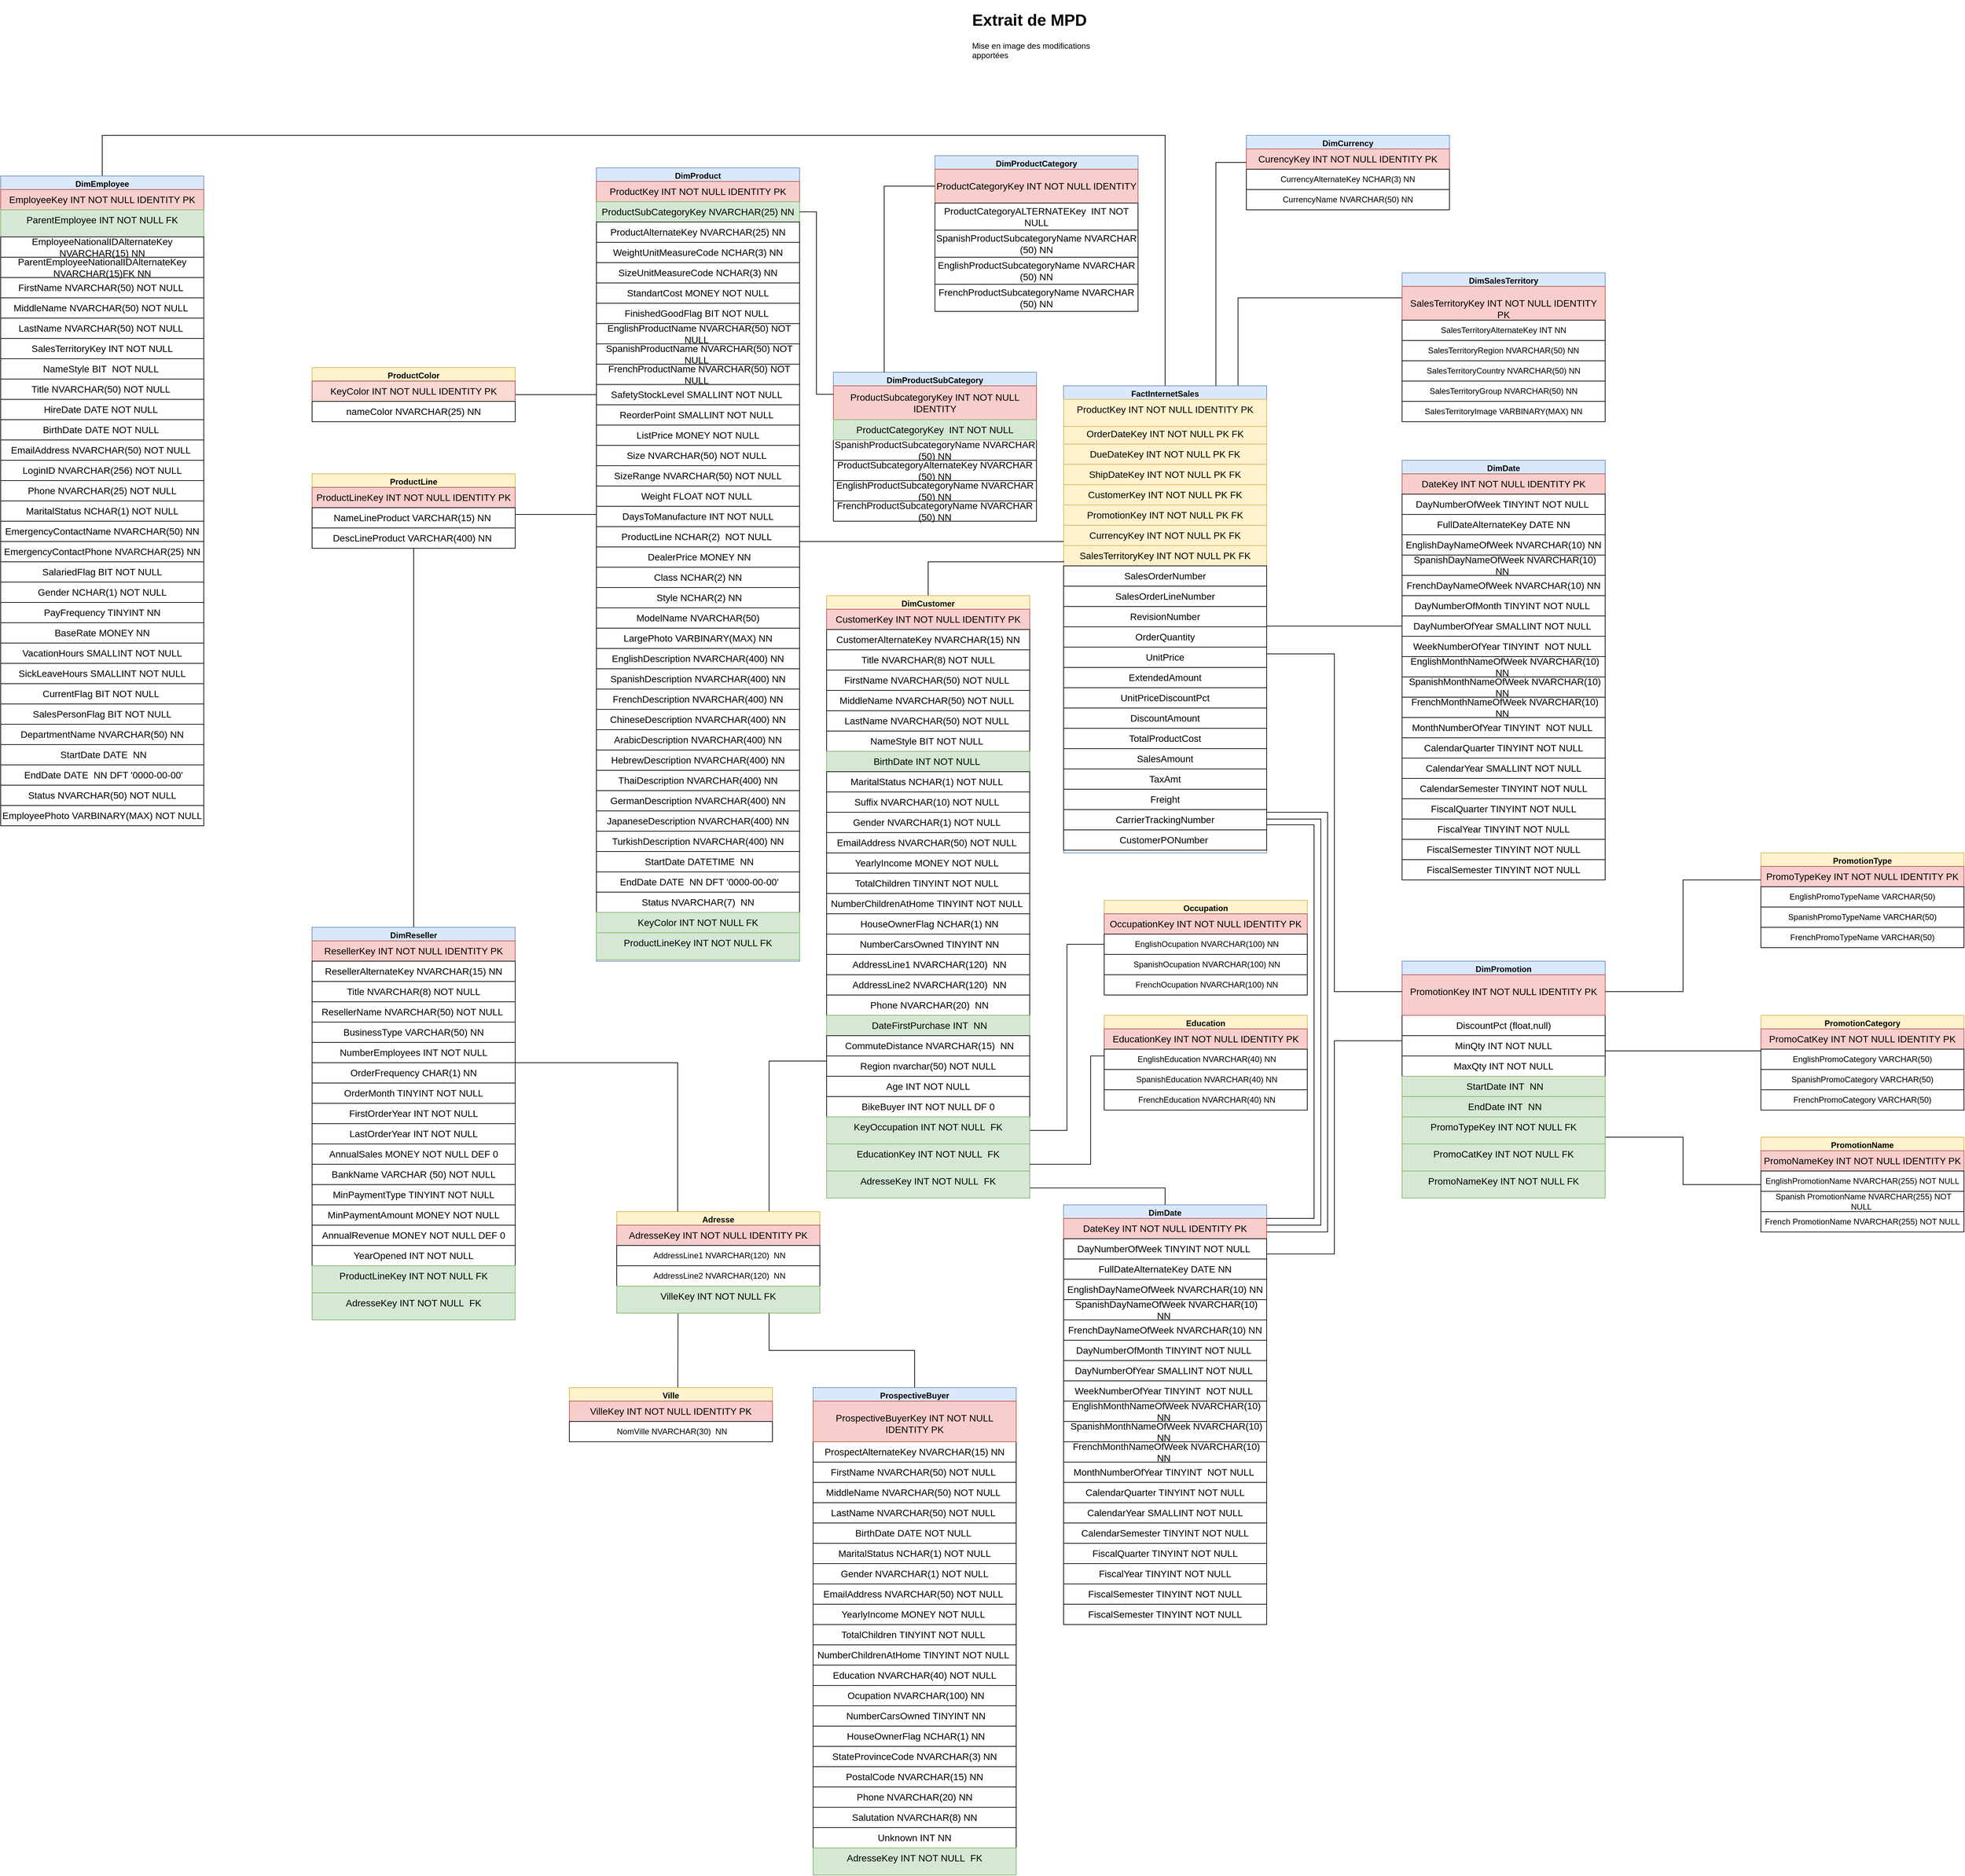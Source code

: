 <mxfile version="20.8.10" type="device"><diagram name="Page-1" id="Cw4xO9LtV6fI-rud7LLM"><mxGraphModel dx="3545" dy="4506" grid="1" gridSize="10" guides="1" tooltips="1" connect="1" arrows="1" fold="1" page="1" pageScale="1" pageWidth="1654" pageHeight="2336" math="0" shadow="0"><root><mxCell id="0"/><mxCell id="1" parent="0"/><mxCell id="EGwQZvfz-EP_-_PAQImR-129" style="edgeStyle=orthogonalEdgeStyle;rounded=0;orthogonalLoop=1;jettySize=auto;html=1;exitX=0.5;exitY=0;exitDx=0;exitDy=0;entryX=0.5;entryY=0;entryDx=0;entryDy=0;fontSize=14;endArrow=none;endFill=0;" parent="1" source="EGwQZvfz-EP_-_PAQImR-1" target="EGwQZvfz-EP_-_PAQImR-85" edge="1"><mxGeometry relative="1" as="geometry"><Array as="points"><mxPoint x="240" y="20"/><mxPoint x="1810" y="20"/></Array></mxGeometry></mxCell><mxCell id="EGwQZvfz-EP_-_PAQImR-1" value="DimEmployee" style="swimlane;whiteSpace=wrap;html=1;fillColor=#dae8fc;strokeColor=#6c8ebf;" parent="1" vertex="1"><mxGeometry x="90" y="80" width="300" height="960" as="geometry"/></mxCell><mxCell id="EGwQZvfz-EP_-_PAQImR-2" value="" style="rounded=0;whiteSpace=wrap;html=1;fillColor=#f8cecc;strokeColor=#b85450;" parent="EGwQZvfz-EP_-_PAQImR-1" vertex="1"><mxGeometry y="20" width="300" height="30" as="geometry"/></mxCell><mxCell id="EGwQZvfz-EP_-_PAQImR-3" value="&lt;span style=&quot;color: rgb(0, 0, 0); font-family: Helvetica; font-size: 14px; font-style: normal; font-variant-ligatures: normal; font-variant-caps: normal; font-weight: 400; letter-spacing: normal; orphans: 2; text-indent: 0px; text-transform: none; widows: 2; word-spacing: 0px; -webkit-text-stroke-width: 0px; text-decoration-thickness: initial; text-decoration-style: initial; text-decoration-color: initial; float: none; display: inline !important;&quot;&gt;EmployeeKey INT NOT NULL IDENTITY PK&lt;/span&gt;" style="text;whiteSpace=wrap;html=1;fontSize=14;fillColor=none;align=center;" parent="EGwQZvfz-EP_-_PAQImR-1" vertex="1"><mxGeometry y="20" width="300" height="40" as="geometry"/></mxCell><mxCell id="EGwQZvfz-EP_-_PAQImR-5" value="ParentEmployeeNationalIDAlternateKey NVARCHAR(15)FK NN" style="rounded=0;whiteSpace=wrap;html=1;labelBackgroundColor=none;fontSize=14;fillColor=none;" parent="EGwQZvfz-EP_-_PAQImR-1" vertex="1"><mxGeometry y="120" width="300" height="30" as="geometry"/></mxCell><mxCell id="EGwQZvfz-EP_-_PAQImR-6" value="FirstName NVARCHAR(50) NOT NULL&amp;nbsp;" style="rounded=0;whiteSpace=wrap;html=1;labelBackgroundColor=none;fontSize=14;fillColor=none;" parent="EGwQZvfz-EP_-_PAQImR-1" vertex="1"><mxGeometry y="150" width="300" height="30" as="geometry"/></mxCell><mxCell id="EGwQZvfz-EP_-_PAQImR-7" value="MiddleName NVARCHAR(50) NOT NULL&amp;nbsp;" style="rounded=0;whiteSpace=wrap;html=1;labelBackgroundColor=none;fontSize=14;fillColor=none;" parent="EGwQZvfz-EP_-_PAQImR-1" vertex="1"><mxGeometry y="180" width="300" height="30" as="geometry"/></mxCell><mxCell id="EGwQZvfz-EP_-_PAQImR-8" value="LastName NVARCHAR(50) NOT NULL&amp;nbsp;" style="rounded=0;whiteSpace=wrap;html=1;labelBackgroundColor=none;fontSize=14;fillColor=none;" parent="EGwQZvfz-EP_-_PAQImR-1" vertex="1"><mxGeometry y="210" width="300" height="30" as="geometry"/></mxCell><mxCell id="EGwQZvfz-EP_-_PAQImR-9" value="SalesTerritoryKey INT NOT NULL" style="rounded=0;whiteSpace=wrap;html=1;labelBackgroundColor=none;fontSize=14;fillColor=none;" parent="EGwQZvfz-EP_-_PAQImR-1" vertex="1"><mxGeometry y="240" width="300" height="30" as="geometry"/></mxCell><mxCell id="EGwQZvfz-EP_-_PAQImR-10" value="NameStyle BIT&amp;nbsp; NOT NULL&amp;nbsp;" style="rounded=0;whiteSpace=wrap;html=1;labelBackgroundColor=none;fontSize=14;fillColor=none;" parent="EGwQZvfz-EP_-_PAQImR-1" vertex="1"><mxGeometry y="270" width="300" height="30" as="geometry"/></mxCell><mxCell id="EGwQZvfz-EP_-_PAQImR-11" value="Title NVARCHAR(50) NOT NULL&amp;nbsp;" style="rounded=0;whiteSpace=wrap;html=1;labelBackgroundColor=none;fontSize=14;fillColor=none;" parent="EGwQZvfz-EP_-_PAQImR-1" vertex="1"><mxGeometry y="300" width="300" height="30" as="geometry"/></mxCell><mxCell id="EGwQZvfz-EP_-_PAQImR-12" value="HireDate DATE NOT NULL&amp;nbsp;" style="rounded=0;whiteSpace=wrap;html=1;labelBackgroundColor=none;fontSize=14;fillColor=none;" parent="EGwQZvfz-EP_-_PAQImR-1" vertex="1"><mxGeometry y="330" width="300" height="30" as="geometry"/></mxCell><mxCell id="EGwQZvfz-EP_-_PAQImR-13" value="BirthDate DATE NOT NULL&amp;nbsp;" style="rounded=0;whiteSpace=wrap;html=1;labelBackgroundColor=none;fontSize=14;fillColor=none;" parent="EGwQZvfz-EP_-_PAQImR-1" vertex="1"><mxGeometry y="360" width="300" height="30" as="geometry"/></mxCell><mxCell id="EGwQZvfz-EP_-_PAQImR-14" value="EmailAddress&amp;nbsp;NVARCHAR(50) NOT NULL&amp;nbsp;" style="rounded=0;whiteSpace=wrap;html=1;labelBackgroundColor=none;fontSize=14;fillColor=none;" parent="EGwQZvfz-EP_-_PAQImR-1" vertex="1"><mxGeometry y="390" width="300" height="30" as="geometry"/></mxCell><mxCell id="EGwQZvfz-EP_-_PAQImR-15" value="LoginID NVARCHAR(256) NOT NULL" style="rounded=0;whiteSpace=wrap;html=1;labelBackgroundColor=none;fontSize=14;fillColor=none;" parent="EGwQZvfz-EP_-_PAQImR-1" vertex="1"><mxGeometry y="420" width="300" height="30" as="geometry"/></mxCell><mxCell id="EGwQZvfz-EP_-_PAQImR-16" value="Phone NVARCHAR(25) NOT NULL" style="rounded=0;whiteSpace=wrap;html=1;labelBackgroundColor=none;fontSize=14;fillColor=none;" parent="EGwQZvfz-EP_-_PAQImR-1" vertex="1"><mxGeometry y="450" width="300" height="30" as="geometry"/></mxCell><mxCell id="EGwQZvfz-EP_-_PAQImR-17" value="MaritalStatus NCHAR(1) NOT NULL" style="rounded=0;whiteSpace=wrap;html=1;labelBackgroundColor=none;fontSize=14;fillColor=none;" parent="EGwQZvfz-EP_-_PAQImR-1" vertex="1"><mxGeometry y="480" width="300" height="30" as="geometry"/></mxCell><mxCell id="EGwQZvfz-EP_-_PAQImR-18" value="EmergencyContactName NVARCHAR(50) NN" style="rounded=0;whiteSpace=wrap;html=1;labelBackgroundColor=none;fontSize=14;fillColor=none;" parent="EGwQZvfz-EP_-_PAQImR-1" vertex="1"><mxGeometry y="510" width="300" height="30" as="geometry"/></mxCell><mxCell id="EGwQZvfz-EP_-_PAQImR-19" value="EmergencyContactPhone NVARCHAR(25) NN" style="rounded=0;whiteSpace=wrap;html=1;labelBackgroundColor=none;fontSize=14;fillColor=none;" parent="EGwQZvfz-EP_-_PAQImR-1" vertex="1"><mxGeometry y="540" width="300" height="30" as="geometry"/></mxCell><mxCell id="EGwQZvfz-EP_-_PAQImR-20" value="SalariedFlag BIT NOT NULL" style="rounded=0;whiteSpace=wrap;html=1;labelBackgroundColor=none;fontSize=14;fillColor=none;" parent="EGwQZvfz-EP_-_PAQImR-1" vertex="1"><mxGeometry y="570" width="300" height="30" as="geometry"/></mxCell><mxCell id="EGwQZvfz-EP_-_PAQImR-21" value="Gender NCHAR(1) NOT NULL" style="rounded=0;whiteSpace=wrap;html=1;labelBackgroundColor=none;fontSize=14;fillColor=none;" parent="EGwQZvfz-EP_-_PAQImR-1" vertex="1"><mxGeometry y="600" width="300" height="30" as="geometry"/></mxCell><mxCell id="EGwQZvfz-EP_-_PAQImR-22" value="PayFrequency TINYINT NN" style="rounded=0;whiteSpace=wrap;html=1;labelBackgroundColor=none;fontSize=14;fillColor=none;" parent="EGwQZvfz-EP_-_PAQImR-1" vertex="1"><mxGeometry y="630" width="300" height="30" as="geometry"/></mxCell><mxCell id="EGwQZvfz-EP_-_PAQImR-23" value="BaseRate MONEY NN" style="rounded=0;whiteSpace=wrap;html=1;labelBackgroundColor=none;fontSize=14;fillColor=none;" parent="EGwQZvfz-EP_-_PAQImR-1" vertex="1"><mxGeometry y="660" width="300" height="30" as="geometry"/></mxCell><mxCell id="EGwQZvfz-EP_-_PAQImR-24" value="VacationHours SMALLINT NOT NULL" style="rounded=0;whiteSpace=wrap;html=1;labelBackgroundColor=none;fontSize=14;fillColor=none;" parent="EGwQZvfz-EP_-_PAQImR-1" vertex="1"><mxGeometry y="690" width="300" height="30" as="geometry"/></mxCell><mxCell id="EGwQZvfz-EP_-_PAQImR-25" value="SickLeaveHours SMALLINT NOT NULL" style="rounded=0;whiteSpace=wrap;html=1;labelBackgroundColor=none;fontSize=14;fillColor=none;" parent="EGwQZvfz-EP_-_PAQImR-1" vertex="1"><mxGeometry y="720" width="300" height="30" as="geometry"/></mxCell><mxCell id="EGwQZvfz-EP_-_PAQImR-26" value="CurrentFlag BIT NOT NULL&amp;nbsp;" style="rounded=0;whiteSpace=wrap;html=1;labelBackgroundColor=none;fontSize=14;fillColor=none;" parent="EGwQZvfz-EP_-_PAQImR-1" vertex="1"><mxGeometry y="750" width="300" height="30" as="geometry"/></mxCell><mxCell id="EGwQZvfz-EP_-_PAQImR-27" value="SalesPersonFlag BIT NOT NULL" style="rounded=0;whiteSpace=wrap;html=1;labelBackgroundColor=none;fontSize=14;fillColor=none;" parent="EGwQZvfz-EP_-_PAQImR-1" vertex="1"><mxGeometry y="780" width="300" height="30" as="geometry"/></mxCell><mxCell id="EGwQZvfz-EP_-_PAQImR-28" value="DepartmentName NVARCHAR(50) NN" style="rounded=0;whiteSpace=wrap;html=1;labelBackgroundColor=none;fontSize=14;fillColor=none;" parent="EGwQZvfz-EP_-_PAQImR-1" vertex="1"><mxGeometry y="810" width="300" height="30" as="geometry"/></mxCell><mxCell id="EGwQZvfz-EP_-_PAQImR-29" value="&amp;nbsp;StartDate DATE&amp;nbsp; NN" style="rounded=0;whiteSpace=wrap;html=1;labelBackgroundColor=none;fontSize=14;fillColor=none;" parent="EGwQZvfz-EP_-_PAQImR-1" vertex="1"><mxGeometry y="840" width="300" height="30" as="geometry"/></mxCell><mxCell id="EGwQZvfz-EP_-_PAQImR-30" value="&amp;nbsp;EndDate DATE&amp;nbsp; NN DFT '0000-00-00'" style="rounded=0;whiteSpace=wrap;html=1;labelBackgroundColor=none;fontSize=14;fillColor=none;" parent="EGwQZvfz-EP_-_PAQImR-1" vertex="1"><mxGeometry y="870" width="300" height="30" as="geometry"/></mxCell><mxCell id="EGwQZvfz-EP_-_PAQImR-31" value="Status NVARCHAR(50) NOT NULL" style="rounded=0;whiteSpace=wrap;html=1;labelBackgroundColor=none;fontSize=14;fillColor=none;" parent="EGwQZvfz-EP_-_PAQImR-1" vertex="1"><mxGeometry y="900" width="300" height="30" as="geometry"/></mxCell><mxCell id="EGwQZvfz-EP_-_PAQImR-32" value="EmployeePhoto VARBINARY(MAX) NOT NULL" style="rounded=0;whiteSpace=wrap;html=1;labelBackgroundColor=none;fontSize=14;fillColor=none;" parent="EGwQZvfz-EP_-_PAQImR-1" vertex="1"><mxGeometry y="930" width="300" height="30" as="geometry"/></mxCell><mxCell id="EGwQZvfz-EP_-_PAQImR-33" value="&lt;span style=&quot;color: rgb(0, 0, 0); font-family: Helvetica; font-size: 14px; font-style: normal; font-variant-ligatures: normal; font-variant-caps: normal; font-weight: 400; letter-spacing: normal; orphans: 2; text-indent: 0px; text-transform: none; widows: 2; word-spacing: 0px; -webkit-text-stroke-width: 0px; text-decoration-thickness: initial; text-decoration-style: initial; text-decoration-color: initial; float: none; display: inline !important;&quot;&gt;ParentEmployee INT NOT NULL FK&lt;/span&gt;" style="text;whiteSpace=wrap;html=1;fontSize=14;fillColor=#d5e8d4;align=center;strokeColor=#82b366;" parent="EGwQZvfz-EP_-_PAQImR-1" vertex="1"><mxGeometry y="50" width="300" height="40" as="geometry"/></mxCell><mxCell id="EGwQZvfz-EP_-_PAQImR-4" value="EmployeeNationalIDAlternateKey NVARCHAR(15) NN" style="rounded=0;whiteSpace=wrap;html=1;labelBackgroundColor=none;fontSize=14;fillColor=none;" parent="EGwQZvfz-EP_-_PAQImR-1" vertex="1"><mxGeometry y="90" width="300" height="30" as="geometry"/></mxCell><mxCell id="EGwQZvfz-EP_-_PAQImR-82" style="edgeStyle=orthogonalEdgeStyle;rounded=0;orthogonalLoop=1;jettySize=auto;html=1;exitX=1;exitY=0.5;exitDx=0;exitDy=0;entryX=0;entryY=0.5;entryDx=0;entryDy=0;endArrow=none;endFill=0;" parent="1" source="EGwQZvfz-EP_-_PAQImR-34" target="EGwQZvfz-EP_-_PAQImR-54" edge="1"><mxGeometry relative="1" as="geometry"/></mxCell><mxCell id="EGwQZvfz-EP_-_PAQImR-34" value="ProductColor" style="swimlane;whiteSpace=wrap;html=1;fillColor=#fff2cc;strokeColor=#d6b656;" parent="1" vertex="1"><mxGeometry x="550" y="363" width="300" height="80" as="geometry"/></mxCell><mxCell id="EGwQZvfz-EP_-_PAQImR-35" value="&lt;span style=&quot;color: rgb(0, 0, 0); font-family: Helvetica; font-size: 14px; font-style: normal; font-variant-ligatures: normal; font-variant-caps: normal; font-weight: 400; letter-spacing: normal; orphans: 2; text-indent: 0px; text-transform: none; widows: 2; word-spacing: 0px; -webkit-text-stroke-width: 0px; text-decoration-thickness: initial; text-decoration-style: initial; text-decoration-color: initial; float: none; display: inline !important;&quot;&gt;KeyColor INT NOT NULL IDENTITY PK&lt;/span&gt;" style="text;whiteSpace=wrap;html=1;fontSize=14;fillColor=#fad9d5;align=center;strokeColor=#ae4132;" parent="EGwQZvfz-EP_-_PAQImR-34" vertex="1"><mxGeometry y="20" width="300" height="30" as="geometry"/></mxCell><mxCell id="EGwQZvfz-EP_-_PAQImR-36" value="&lt;font style=&quot;font-size: 14px;&quot;&gt;nameColor NVARCHAR(25) NN&lt;/font&gt;" style="rounded=0;whiteSpace=wrap;html=1;" parent="EGwQZvfz-EP_-_PAQImR-34" vertex="1"><mxGeometry y="50" width="300" height="30" as="geometry"/></mxCell><mxCell id="EGwQZvfz-EP_-_PAQImR-189" style="edgeStyle=orthogonalEdgeStyle;rounded=0;orthogonalLoop=1;jettySize=auto;html=1;exitX=0.5;exitY=1;exitDx=0;exitDy=0;entryX=0.5;entryY=0;entryDx=0;entryDy=0;fontSize=14;endArrow=none;endFill=0;" parent="1" source="EGwQZvfz-EP_-_PAQImR-37" target="EGwQZvfz-EP_-_PAQImR-170" edge="1"><mxGeometry relative="1" as="geometry"/></mxCell><mxCell id="EGwQZvfz-EP_-_PAQImR-37" value="ProductLine" style="swimlane;whiteSpace=wrap;html=1;fillColor=#fff2cc;strokeColor=#d6b656;" parent="1" vertex="1"><mxGeometry x="550" y="520" width="300" height="110" as="geometry"/></mxCell><mxCell id="EGwQZvfz-EP_-_PAQImR-38" value="" style="rounded=0;whiteSpace=wrap;html=1;fillColor=#f8cecc;strokeColor=#b85450;" parent="EGwQZvfz-EP_-_PAQImR-37" vertex="1"><mxGeometry y="20" width="300" height="30" as="geometry"/></mxCell><mxCell id="EGwQZvfz-EP_-_PAQImR-39" value="&lt;span style=&quot;color: rgb(0, 0, 0); font-family: Helvetica; font-size: 14px; font-style: normal; font-variant-ligatures: normal; font-variant-caps: normal; font-weight: 400; letter-spacing: normal; orphans: 2; text-indent: 0px; text-transform: none; widows: 2; word-spacing: 0px; -webkit-text-stroke-width: 0px; text-decoration-thickness: initial; text-decoration-style: initial; text-decoration-color: initial; float: none; display: inline !important;&quot;&gt;ProductLineKey INT NOT NULL IDENTITY PK&lt;/span&gt;" style="text;whiteSpace=wrap;html=1;fontSize=14;fillColor=none;align=center;" parent="EGwQZvfz-EP_-_PAQImR-37" vertex="1"><mxGeometry y="20" width="300" height="40" as="geometry"/></mxCell><mxCell id="EGwQZvfz-EP_-_PAQImR-40" value="&lt;font style=&quot;font-size: 14px;&quot;&gt;NameLineProduct VARCHAR(15) NN&amp;nbsp;&lt;/font&gt;" style="rounded=0;whiteSpace=wrap;html=1;" parent="EGwQZvfz-EP_-_PAQImR-37" vertex="1"><mxGeometry y="50" width="300" height="30" as="geometry"/></mxCell><mxCell id="EGwQZvfz-EP_-_PAQImR-41" value="&lt;font style=&quot;font-size: 14px;&quot;&gt;DescLineProduct VARCHAR(400) NN&amp;nbsp;&lt;/font&gt;" style="rounded=0;whiteSpace=wrap;html=1;" parent="EGwQZvfz-EP_-_PAQImR-37" vertex="1"><mxGeometry y="80" width="300" height="30" as="geometry"/></mxCell><mxCell id="EGwQZvfz-EP_-_PAQImR-42" value="DimProduct" style="swimlane;whiteSpace=wrap;html=1;fillColor=#dae8fc;strokeColor=#6c8ebf;" parent="1" vertex="1"><mxGeometry x="970" y="68" width="300" height="1172" as="geometry"/></mxCell><mxCell id="EGwQZvfz-EP_-_PAQImR-43" value="" style="rounded=0;whiteSpace=wrap;html=1;fillColor=#f8cecc;strokeColor=#b85450;" parent="EGwQZvfz-EP_-_PAQImR-42" vertex="1"><mxGeometry y="20" width="300" height="30" as="geometry"/></mxCell><mxCell id="EGwQZvfz-EP_-_PAQImR-44" value="&lt;span style=&quot;color: rgb(0, 0, 0); font-family: Helvetica; font-size: 14px; font-style: normal; font-variant-ligatures: normal; font-variant-caps: normal; font-weight: 400; letter-spacing: normal; orphans: 2; text-indent: 0px; text-transform: none; widows: 2; word-spacing: 0px; -webkit-text-stroke-width: 0px; text-decoration-thickness: initial; text-decoration-style: initial; text-decoration-color: initial; float: none; display: inline !important;&quot;&gt;ProductKey INT NOT NULL IDENTITY PK&lt;/span&gt;" style="text;whiteSpace=wrap;html=1;fontSize=14;fillColor=none;align=center;" parent="EGwQZvfz-EP_-_PAQImR-42" vertex="1"><mxGeometry y="20" width="300" height="40" as="geometry"/></mxCell><mxCell id="EGwQZvfz-EP_-_PAQImR-45" value="&lt;font style=&quot;font-size: 14px;&quot;&gt;ProductSubCategoryKey NVARCHAR(25) NN&lt;/font&gt;" style="rounded=0;whiteSpace=wrap;html=1;fillColor=#d5e8d4;strokeColor=#82b366;" parent="EGwQZvfz-EP_-_PAQImR-42" vertex="1"><mxGeometry y="50" width="300" height="30" as="geometry"/></mxCell><mxCell id="EGwQZvfz-EP_-_PAQImR-46" value="ProductAlternateKey NVARCHAR(25) NN" style="rounded=0;whiteSpace=wrap;html=1;labelBackgroundColor=none;fontSize=14;" parent="EGwQZvfz-EP_-_PAQImR-42" vertex="1"><mxGeometry y="80" width="300" height="30" as="geometry"/></mxCell><mxCell id="EGwQZvfz-EP_-_PAQImR-47" value="WeightUnitMeasureCode NCHAR(3) NN" style="rounded=0;whiteSpace=wrap;html=1;labelBackgroundColor=none;fontSize=14;" parent="EGwQZvfz-EP_-_PAQImR-42" vertex="1"><mxGeometry y="110" width="300" height="30" as="geometry"/></mxCell><mxCell id="EGwQZvfz-EP_-_PAQImR-48" value="SizeUnitMeasureCode NCHAR(3) NN" style="rounded=0;whiteSpace=wrap;html=1;labelBackgroundColor=none;fontSize=14;" parent="EGwQZvfz-EP_-_PAQImR-42" vertex="1"><mxGeometry y="140" width="300" height="30" as="geometry"/></mxCell><mxCell id="EGwQZvfz-EP_-_PAQImR-49" value="StandartCost MONEY NOT NULL" style="rounded=0;whiteSpace=wrap;html=1;labelBackgroundColor=none;fontSize=14;" parent="EGwQZvfz-EP_-_PAQImR-42" vertex="1"><mxGeometry y="170" width="300" height="30" as="geometry"/></mxCell><mxCell id="EGwQZvfz-EP_-_PAQImR-50" value="FinishedGoodFlag BIT NOT NULL&amp;nbsp;" style="rounded=0;whiteSpace=wrap;html=1;labelBackgroundColor=none;fontSize=14;" parent="EGwQZvfz-EP_-_PAQImR-42" vertex="1"><mxGeometry y="200" width="300" height="30" as="geometry"/></mxCell><mxCell id="EGwQZvfz-EP_-_PAQImR-51" value="ProductLine NCHAR(2)&amp;nbsp; NOT NULL&amp;nbsp;" style="rounded=0;whiteSpace=wrap;html=1;labelBackgroundColor=none;fontSize=14;" parent="EGwQZvfz-EP_-_PAQImR-42" vertex="1"><mxGeometry y="530" width="300" height="30" as="geometry"/></mxCell><mxCell id="EGwQZvfz-EP_-_PAQImR-52" value="DaysToManufacture INT NOT NULL" style="rounded=0;whiteSpace=wrap;html=1;labelBackgroundColor=none;fontSize=14;" parent="EGwQZvfz-EP_-_PAQImR-42" vertex="1"><mxGeometry y="500" width="300" height="30" as="geometry"/></mxCell><mxCell id="EGwQZvfz-EP_-_PAQImR-53" value="ReorderPoint SMALLINT NOT NULL&amp;nbsp;" style="rounded=0;whiteSpace=wrap;html=1;labelBackgroundColor=none;fontSize=14;" parent="EGwQZvfz-EP_-_PAQImR-42" vertex="1"><mxGeometry y="350" width="300" height="30" as="geometry"/></mxCell><mxCell id="EGwQZvfz-EP_-_PAQImR-54" value="SafetyStockLevel SMALLINT NOT NULL&amp;nbsp;" style="rounded=0;whiteSpace=wrap;html=1;labelBackgroundColor=none;fontSize=14;" parent="EGwQZvfz-EP_-_PAQImR-42" vertex="1"><mxGeometry y="320" width="300" height="30" as="geometry"/></mxCell><mxCell id="EGwQZvfz-EP_-_PAQImR-55" value="Weight FLOAT NOT NULL&amp;nbsp;" style="rounded=0;whiteSpace=wrap;html=1;labelBackgroundColor=none;fontSize=14;" parent="EGwQZvfz-EP_-_PAQImR-42" vertex="1"><mxGeometry y="470" width="300" height="30" as="geometry"/></mxCell><mxCell id="EGwQZvfz-EP_-_PAQImR-56" value="ListPrice MONEY NOT NULL" style="rounded=0;whiteSpace=wrap;html=1;labelBackgroundColor=none;fontSize=14;" parent="EGwQZvfz-EP_-_PAQImR-42" vertex="1"><mxGeometry y="380" width="300" height="30" as="geometry"/></mxCell><mxCell id="EGwQZvfz-EP_-_PAQImR-57" value="Size NVARCHAR(50) NOT NULL&amp;nbsp;" style="rounded=0;whiteSpace=wrap;html=1;labelBackgroundColor=none;fontSize=14;" parent="EGwQZvfz-EP_-_PAQImR-42" vertex="1"><mxGeometry y="410" width="300" height="30" as="geometry"/></mxCell><mxCell id="EGwQZvfz-EP_-_PAQImR-58" value="SizeRange NVARCHAR(50) NOT NULL" style="rounded=0;whiteSpace=wrap;html=1;labelBackgroundColor=none;fontSize=14;" parent="EGwQZvfz-EP_-_PAQImR-42" vertex="1"><mxGeometry y="440" width="300" height="30" as="geometry"/></mxCell><mxCell id="EGwQZvfz-EP_-_PAQImR-59" value="&amp;nbsp;DealerPrice MONEY NN" style="rounded=0;whiteSpace=wrap;html=1;labelBackgroundColor=none;fontSize=14;" parent="EGwQZvfz-EP_-_PAQImR-42" vertex="1"><mxGeometry y="560" width="300" height="30" as="geometry"/></mxCell><mxCell id="EGwQZvfz-EP_-_PAQImR-60" value="Class NCHAR(2) NN" style="rounded=0;whiteSpace=wrap;html=1;labelBackgroundColor=none;fontSize=14;" parent="EGwQZvfz-EP_-_PAQImR-42" vertex="1"><mxGeometry y="590" width="300" height="30" as="geometry"/></mxCell><mxCell id="EGwQZvfz-EP_-_PAQImR-61" value="&amp;nbsp;Style NCHAR(2) NN" style="rounded=0;whiteSpace=wrap;html=1;labelBackgroundColor=none;fontSize=14;" parent="EGwQZvfz-EP_-_PAQImR-42" vertex="1"><mxGeometry y="620" width="300" height="30" as="geometry"/></mxCell><mxCell id="EGwQZvfz-EP_-_PAQImR-62" value="ModelName NVARCHAR(50)" style="rounded=0;whiteSpace=wrap;html=1;labelBackgroundColor=none;fontSize=14;" parent="EGwQZvfz-EP_-_PAQImR-42" vertex="1"><mxGeometry y="650" width="300" height="30" as="geometry"/></mxCell><mxCell id="EGwQZvfz-EP_-_PAQImR-63" value="LargePhoto VARBINARY(MAX) NN" style="rounded=0;whiteSpace=wrap;html=1;labelBackgroundColor=none;fontSize=14;" parent="EGwQZvfz-EP_-_PAQImR-42" vertex="1"><mxGeometry y="680" width="300" height="30" as="geometry"/></mxCell><mxCell id="EGwQZvfz-EP_-_PAQImR-64" value="&amp;nbsp;EnglishDescription NVARCHAR(400) NN&amp;nbsp;" style="rounded=0;whiteSpace=wrap;html=1;labelBackgroundColor=none;fontSize=14;" parent="EGwQZvfz-EP_-_PAQImR-42" vertex="1"><mxGeometry y="710" width="300" height="30" as="geometry"/></mxCell><mxCell id="EGwQZvfz-EP_-_PAQImR-65" value="&amp;nbsp;ChineseDescription&amp;nbsp;NVARCHAR(400) NN&amp;nbsp;" style="rounded=0;whiteSpace=wrap;html=1;labelBackgroundColor=none;fontSize=14;" parent="EGwQZvfz-EP_-_PAQImR-42" vertex="1"><mxGeometry y="800" width="300" height="30" as="geometry"/></mxCell><mxCell id="EGwQZvfz-EP_-_PAQImR-66" value="&amp;nbsp;ArabicDescription&amp;nbsp;NVARCHAR(400) NN&amp;nbsp;" style="rounded=0;whiteSpace=wrap;html=1;labelBackgroundColor=none;fontSize=14;" parent="EGwQZvfz-EP_-_PAQImR-42" vertex="1"><mxGeometry y="830" width="300" height="30" as="geometry"/></mxCell><mxCell id="EGwQZvfz-EP_-_PAQImR-67" value="&amp;nbsp;HebrewDescription&amp;nbsp;NVARCHAR(400) NN&amp;nbsp;" style="rounded=0;whiteSpace=wrap;html=1;labelBackgroundColor=none;fontSize=14;" parent="EGwQZvfz-EP_-_PAQImR-42" vertex="1"><mxGeometry y="860" width="300" height="30" as="geometry"/></mxCell><mxCell id="EGwQZvfz-EP_-_PAQImR-68" value="&amp;nbsp;ThaiDescription&amp;nbsp;NVARCHAR(400) NN&amp;nbsp;" style="rounded=0;whiteSpace=wrap;html=1;labelBackgroundColor=none;fontSize=14;" parent="EGwQZvfz-EP_-_PAQImR-42" vertex="1"><mxGeometry y="890" width="300" height="30" as="geometry"/></mxCell><mxCell id="EGwQZvfz-EP_-_PAQImR-69" value="&amp;nbsp;EnglishProductName NVARCHAR(50) NOT NULL&amp;nbsp;" style="rounded=0;whiteSpace=wrap;html=1;labelBackgroundColor=none;fontSize=14;" parent="EGwQZvfz-EP_-_PAQImR-42" vertex="1"><mxGeometry y="230" width="300" height="30" as="geometry"/></mxCell><mxCell id="EGwQZvfz-EP_-_PAQImR-70" value="&amp;nbsp;SpanishProductName NVARCHAR(50) NOT NULL&amp;nbsp;" style="rounded=0;whiteSpace=wrap;html=1;labelBackgroundColor=none;fontSize=14;" parent="EGwQZvfz-EP_-_PAQImR-42" vertex="1"><mxGeometry y="260" width="300" height="30" as="geometry"/></mxCell><mxCell id="EGwQZvfz-EP_-_PAQImR-71" value="&amp;nbsp;FrenchProductName NVARCHAR(50) NOT NULL&amp;nbsp;" style="rounded=0;whiteSpace=wrap;html=1;labelBackgroundColor=none;fontSize=14;" parent="EGwQZvfz-EP_-_PAQImR-42" vertex="1"><mxGeometry y="290" width="300" height="30" as="geometry"/></mxCell><mxCell id="EGwQZvfz-EP_-_PAQImR-72" value="&amp;nbsp;SpanishDescription&amp;nbsp;NVARCHAR(400) NN&amp;nbsp;" style="rounded=0;whiteSpace=wrap;html=1;labelBackgroundColor=none;fontSize=14;" parent="EGwQZvfz-EP_-_PAQImR-42" vertex="1"><mxGeometry y="740" width="300" height="30" as="geometry"/></mxCell><mxCell id="EGwQZvfz-EP_-_PAQImR-73" value="&amp;nbsp;FrenchDescription&amp;nbsp;NVARCHAR(400) NN&amp;nbsp;" style="rounded=0;whiteSpace=wrap;html=1;labelBackgroundColor=none;fontSize=14;" parent="EGwQZvfz-EP_-_PAQImR-42" vertex="1"><mxGeometry y="770" width="300" height="30" as="geometry"/></mxCell><mxCell id="EGwQZvfz-EP_-_PAQImR-74" value="&amp;nbsp;GermanDescription&amp;nbsp;NVARCHAR(400) NN&amp;nbsp;" style="rounded=0;whiteSpace=wrap;html=1;labelBackgroundColor=none;fontSize=14;" parent="EGwQZvfz-EP_-_PAQImR-42" vertex="1"><mxGeometry y="920" width="300" height="30" as="geometry"/></mxCell><mxCell id="EGwQZvfz-EP_-_PAQImR-75" value="&amp;nbsp;JapaneseDescription&amp;nbsp;NVARCHAR(400) NN&amp;nbsp;" style="rounded=0;whiteSpace=wrap;html=1;labelBackgroundColor=none;fontSize=14;" parent="EGwQZvfz-EP_-_PAQImR-42" vertex="1"><mxGeometry y="950" width="300" height="30" as="geometry"/></mxCell><mxCell id="EGwQZvfz-EP_-_PAQImR-76" value="&amp;nbsp;TurkishDescription&amp;nbsp;NVARCHAR(400) NN&amp;nbsp;" style="rounded=0;whiteSpace=wrap;html=1;labelBackgroundColor=none;fontSize=14;" parent="EGwQZvfz-EP_-_PAQImR-42" vertex="1"><mxGeometry y="980" width="300" height="30" as="geometry"/></mxCell><mxCell id="EGwQZvfz-EP_-_PAQImR-77" value="&amp;nbsp;StartDate DATETIME&amp;nbsp; NN" style="rounded=0;whiteSpace=wrap;html=1;labelBackgroundColor=none;fontSize=14;" parent="EGwQZvfz-EP_-_PAQImR-42" vertex="1"><mxGeometry y="1010" width="300" height="30" as="geometry"/></mxCell><mxCell id="EGwQZvfz-EP_-_PAQImR-78" value="&amp;nbsp;EndDate DATE&amp;nbsp; NN DFT '0000-00-00'" style="rounded=0;whiteSpace=wrap;html=1;labelBackgroundColor=none;fontSize=14;" parent="EGwQZvfz-EP_-_PAQImR-42" vertex="1"><mxGeometry y="1040" width="300" height="30" as="geometry"/></mxCell><mxCell id="EGwQZvfz-EP_-_PAQImR-79" value="&amp;nbsp;Status NVARCHAR(7)&amp;nbsp; NN&amp;nbsp;" style="rounded=0;whiteSpace=wrap;html=1;labelBackgroundColor=none;fontSize=14;" parent="EGwQZvfz-EP_-_PAQImR-42" vertex="1"><mxGeometry y="1070" width="300" height="30" as="geometry"/></mxCell><mxCell id="EGwQZvfz-EP_-_PAQImR-80" value="&lt;span style=&quot;color: rgb(0, 0, 0); font-family: Helvetica; font-size: 14px; font-style: normal; font-variant-ligatures: normal; font-variant-caps: normal; font-weight: 400; letter-spacing: normal; orphans: 2; text-indent: 0px; text-transform: none; widows: 2; word-spacing: 0px; -webkit-text-stroke-width: 0px; text-decoration-thickness: initial; text-decoration-style: initial; text-decoration-color: initial; float: none; display: inline !important;&quot;&gt;KeyColor INT NOT NULL FK&lt;/span&gt;" style="text;whiteSpace=wrap;html=1;fontSize=14;fillColor=#d5e8d4;align=center;strokeColor=#82b366;" parent="EGwQZvfz-EP_-_PAQImR-42" vertex="1"><mxGeometry y="1100" width="300" height="30" as="geometry"/></mxCell><mxCell id="EGwQZvfz-EP_-_PAQImR-81" value="&lt;span style=&quot;color: rgb(0, 0, 0); font-family: Helvetica; font-size: 14px; font-style: normal; font-variant-ligatures: normal; font-variant-caps: normal; font-weight: 400; letter-spacing: normal; orphans: 2; text-indent: 0px; text-transform: none; widows: 2; word-spacing: 0px; -webkit-text-stroke-width: 0px; text-decoration-thickness: initial; text-decoration-style: initial; text-decoration-color: initial; float: none; display: inline !important;&quot;&gt;ProductLineKey INT NOT NULL FK&lt;/span&gt;" style="text;whiteSpace=wrap;html=1;fontSize=14;fillColor=#d5e8d4;align=center;strokeColor=#82b366;" parent="EGwQZvfz-EP_-_PAQImR-42" vertex="1"><mxGeometry y="1130" width="300" height="40" as="geometry"/></mxCell><mxCell id="EGwQZvfz-EP_-_PAQImR-83" style="edgeStyle=orthogonalEdgeStyle;rounded=0;orthogonalLoop=1;jettySize=auto;html=1;exitX=1;exitY=1;exitDx=0;exitDy=0;endArrow=none;endFill=0;" parent="1" source="EGwQZvfz-EP_-_PAQImR-39" edge="1"><mxGeometry relative="1" as="geometry"><mxPoint x="970" y="580" as="targetPoint"/><Array as="points"><mxPoint x="970" y="580"/></Array></mxGeometry></mxCell><mxCell id="EGwQZvfz-EP_-_PAQImR-163" style="edgeStyle=orthogonalEdgeStyle;rounded=0;orthogonalLoop=1;jettySize=auto;html=1;entryX=0.5;entryY=0;entryDx=0;entryDy=0;fontSize=14;endArrow=none;endFill=0;exitX=0.859;exitY=0.002;exitDx=0;exitDy=0;exitPerimeter=0;" parent="1" source="EGwQZvfz-EP_-_PAQImR-85" target="EGwQZvfz-EP_-_PAQImR-153" edge="1"><mxGeometry relative="1" as="geometry"><mxPoint x="1680" y="380" as="sourcePoint"/><Array as="points"><mxPoint x="1918" y="260"/><mxPoint x="2310" y="260"/></Array></mxGeometry></mxCell><mxCell id="EGwQZvfz-EP_-_PAQImR-85" value="FactInternetSales" style="swimlane;whiteSpace=wrap;html=1;fillColor=#dae8fc;strokeColor=#6c8ebf;" parent="1" vertex="1"><mxGeometry x="1660" y="390" width="300" height="690" as="geometry"/></mxCell><mxCell id="EGwQZvfz-EP_-_PAQImR-88" value="&lt;font style=&quot;font-size: 14px;&quot;&gt;OrderDateKey INT NOT NULL PK FK&lt;/font&gt;" style="rounded=0;whiteSpace=wrap;html=1;fillColor=#fff2cc;strokeColor=#d6b656;" parent="EGwQZvfz-EP_-_PAQImR-85" vertex="1"><mxGeometry y="56" width="300" height="30" as="geometry"/></mxCell><mxCell id="EGwQZvfz-EP_-_PAQImR-89" value="DueDateKey INT NOT NULL PK FK" style="rounded=0;whiteSpace=wrap;html=1;labelBackgroundColor=none;fontSize=14;fillColor=#fff2cc;strokeColor=#d6b656;" parent="EGwQZvfz-EP_-_PAQImR-85" vertex="1"><mxGeometry y="86" width="300" height="30" as="geometry"/></mxCell><mxCell id="EGwQZvfz-EP_-_PAQImR-90" value="&lt;span style=&quot;color: rgb(0, 0, 0); font-family: Helvetica; font-style: normal; font-variant-ligatures: normal; font-variant-caps: normal; font-weight: 400; letter-spacing: normal; orphans: 2; text-align: left; text-indent: 0px; text-transform: none; widows: 2; word-spacing: 0px; -webkit-text-stroke-width: 0px; text-decoration-thickness: initial; text-decoration-style: initial; text-decoration-color: initial; float: none; display: inline !important;&quot;&gt;&lt;font style=&quot;font-size: 14px;&quot;&gt;ShipDateKey INT NOT NULL PK FK&lt;/font&gt;&lt;/span&gt;" style="rounded=0;whiteSpace=wrap;html=1;labelBackgroundColor=none;fontSize=14;fillColor=#fff2cc;strokeColor=#d6b656;" parent="EGwQZvfz-EP_-_PAQImR-85" vertex="1"><mxGeometry y="116" width="300" height="30" as="geometry"/></mxCell><mxCell id="EGwQZvfz-EP_-_PAQImR-91" value="CustomerKey INT NOT NULL PK FK" style="rounded=0;whiteSpace=wrap;html=1;labelBackgroundColor=none;fontSize=14;fillColor=#fff2cc;strokeColor=#d6b656;" parent="EGwQZvfz-EP_-_PAQImR-85" vertex="1"><mxGeometry y="146" width="300" height="30" as="geometry"/></mxCell><mxCell id="EGwQZvfz-EP_-_PAQImR-92" value="PromotionKey INT NOT NULL PK FK" style="rounded=0;whiteSpace=wrap;html=1;labelBackgroundColor=none;fontSize=14;fillColor=#fff2cc;strokeColor=#d6b656;" parent="EGwQZvfz-EP_-_PAQImR-85" vertex="1"><mxGeometry y="176" width="300" height="30" as="geometry"/></mxCell><mxCell id="EGwQZvfz-EP_-_PAQImR-93" value="CurrencyKey INT NOT NULL PK FK" style="rounded=0;whiteSpace=wrap;html=1;labelBackgroundColor=none;fontSize=14;fillColor=#fff2cc;strokeColor=#d6b656;" parent="EGwQZvfz-EP_-_PAQImR-85" vertex="1"><mxGeometry y="206" width="300" height="30" as="geometry"/></mxCell><mxCell id="EGwQZvfz-EP_-_PAQImR-94" value="SalesAmount" style="rounded=0;whiteSpace=wrap;html=1;labelBackgroundColor=none;fontSize=14;" parent="EGwQZvfz-EP_-_PAQImR-85" vertex="1"><mxGeometry y="536" width="300" height="30" as="geometry"/></mxCell><mxCell id="EGwQZvfz-EP_-_PAQImR-95" value="TotalProductCost" style="rounded=0;whiteSpace=wrap;html=1;labelBackgroundColor=none;fontSize=14;" parent="EGwQZvfz-EP_-_PAQImR-85" vertex="1"><mxGeometry y="506" width="300" height="30" as="geometry"/></mxCell><mxCell id="EGwQZvfz-EP_-_PAQImR-96" value="OrderQuantity" style="rounded=0;whiteSpace=wrap;html=1;labelBackgroundColor=none;fontSize=14;" parent="EGwQZvfz-EP_-_PAQImR-85" vertex="1"><mxGeometry y="356" width="300" height="30" as="geometry"/></mxCell><mxCell id="EGwQZvfz-EP_-_PAQImR-97" value="RevisionNumber" style="rounded=0;whiteSpace=wrap;html=1;labelBackgroundColor=none;fontSize=14;" parent="EGwQZvfz-EP_-_PAQImR-85" vertex="1"><mxGeometry y="326" width="300" height="30" as="geometry"/></mxCell><mxCell id="EGwQZvfz-EP_-_PAQImR-98" value="DiscountAmount" style="rounded=0;whiteSpace=wrap;html=1;labelBackgroundColor=none;fontSize=14;" parent="EGwQZvfz-EP_-_PAQImR-85" vertex="1"><mxGeometry y="476" width="300" height="30" as="geometry"/></mxCell><mxCell id="EGwQZvfz-EP_-_PAQImR-99" value="UnitPrice" style="rounded=0;whiteSpace=wrap;html=1;labelBackgroundColor=none;fontSize=14;" parent="EGwQZvfz-EP_-_PAQImR-85" vertex="1"><mxGeometry y="386" width="300" height="30" as="geometry"/></mxCell><mxCell id="EGwQZvfz-EP_-_PAQImR-100" value="ExtendedAmount" style="rounded=0;whiteSpace=wrap;html=1;labelBackgroundColor=none;fontSize=14;" parent="EGwQZvfz-EP_-_PAQImR-85" vertex="1"><mxGeometry y="416" width="300" height="30" as="geometry"/></mxCell><mxCell id="EGwQZvfz-EP_-_PAQImR-101" value="UnitPriceDiscountPct" style="rounded=0;whiteSpace=wrap;html=1;labelBackgroundColor=none;fontSize=14;" parent="EGwQZvfz-EP_-_PAQImR-85" vertex="1"><mxGeometry y="446" width="300" height="30" as="geometry"/></mxCell><mxCell id="EGwQZvfz-EP_-_PAQImR-102" value="TaxAmt" style="rounded=0;whiteSpace=wrap;html=1;labelBackgroundColor=none;fontSize=14;" parent="EGwQZvfz-EP_-_PAQImR-85" vertex="1"><mxGeometry y="566" width="300" height="30" as="geometry"/></mxCell><mxCell id="EGwQZvfz-EP_-_PAQImR-103" value="Freight" style="rounded=0;whiteSpace=wrap;html=1;labelBackgroundColor=none;fontSize=14;" parent="EGwQZvfz-EP_-_PAQImR-85" vertex="1"><mxGeometry y="596" width="300" height="30" as="geometry"/></mxCell><mxCell id="EGwQZvfz-EP_-_PAQImR-104" value="CarrierTrackingNumber" style="rounded=0;whiteSpace=wrap;html=1;labelBackgroundColor=none;fontSize=14;" parent="EGwQZvfz-EP_-_PAQImR-85" vertex="1"><mxGeometry y="626" width="300" height="30" as="geometry"/></mxCell><mxCell id="EGwQZvfz-EP_-_PAQImR-112" value="SalesTerritoryKey INT NOT NULL PK FK" style="rounded=0;whiteSpace=wrap;html=1;labelBackgroundColor=none;fontSize=14;fillColor=#fff2cc;strokeColor=#d6b656;" parent="EGwQZvfz-EP_-_PAQImR-85" vertex="1"><mxGeometry y="236" width="300" height="30" as="geometry"/></mxCell><mxCell id="EGwQZvfz-EP_-_PAQImR-113" value="SalesOrderNumber" style="rounded=0;whiteSpace=wrap;html=1;labelBackgroundColor=none;fontSize=14;" parent="EGwQZvfz-EP_-_PAQImR-85" vertex="1"><mxGeometry y="266" width="300" height="30" as="geometry"/></mxCell><mxCell id="EGwQZvfz-EP_-_PAQImR-114" value="SalesOrderLineNumber" style="rounded=0;whiteSpace=wrap;html=1;labelBackgroundColor=none;fontSize=14;" parent="EGwQZvfz-EP_-_PAQImR-85" vertex="1"><mxGeometry y="296" width="300" height="30" as="geometry"/></mxCell><mxCell id="EGwQZvfz-EP_-_PAQImR-126" value="&lt;font style=&quot;font-size: 14px;&quot;&gt;CustomerPONumber&amp;nbsp;&lt;/font&gt;" style="rounded=0;whiteSpace=wrap;html=1;" parent="EGwQZvfz-EP_-_PAQImR-85" vertex="1"><mxGeometry y="656" width="300" height="30" as="geometry"/></mxCell><mxCell id="EGwQZvfz-EP_-_PAQImR-190" value="&lt;span style=&quot;color: rgb(0, 0, 0); font-family: Helvetica; font-size: 14px; font-style: normal; font-variant-ligatures: normal; font-variant-caps: normal; font-weight: 400; letter-spacing: normal; orphans: 2; text-indent: 0px; text-transform: none; widows: 2; word-spacing: 0px; -webkit-text-stroke-width: 0px; text-decoration-thickness: initial; text-decoration-style: initial; text-decoration-color: initial; float: none; display: inline !important;&quot;&gt;ProductKey INT NOT NULL IDENTITY PK&lt;/span&gt;" style="text;whiteSpace=wrap;html=1;fontSize=14;fillColor=#fff2cc;align=center;strokeColor=#d6b656;" parent="EGwQZvfz-EP_-_PAQImR-85" vertex="1"><mxGeometry y="20" width="300" height="40" as="geometry"/></mxCell><mxCell id="EGwQZvfz-EP_-_PAQImR-130" value="DimDate" style="swimlane;whiteSpace=wrap;html=1;fillColor=#dae8fc;strokeColor=#6c8ebf;" parent="1" vertex="1"><mxGeometry x="2160" y="500" width="300" height="620" as="geometry"/></mxCell><mxCell id="EGwQZvfz-EP_-_PAQImR-131" value="" style="rounded=0;whiteSpace=wrap;html=1;fillColor=#f8cecc;strokeColor=#b85450;" parent="EGwQZvfz-EP_-_PAQImR-130" vertex="1"><mxGeometry y="20" width="300" height="30" as="geometry"/></mxCell><mxCell id="EGwQZvfz-EP_-_PAQImR-132" value="&lt;span style=&quot;color: rgb(0, 0, 0); font-family: Helvetica; font-size: 14px; font-style: normal; font-variant-ligatures: normal; font-variant-caps: normal; font-weight: 400; letter-spacing: normal; orphans: 2; text-indent: 0px; text-transform: none; widows: 2; word-spacing: 0px; -webkit-text-stroke-width: 0px; text-decoration-thickness: initial; text-decoration-style: initial; text-decoration-color: initial; float: none; display: inline !important;&quot;&gt;DateKey INT NOT NULL IDENTITY PK&lt;/span&gt;" style="text;whiteSpace=wrap;html=1;fontSize=14;fillColor=none;align=center;" parent="EGwQZvfz-EP_-_PAQImR-130" vertex="1"><mxGeometry y="20" width="300" height="40" as="geometry"/></mxCell><mxCell id="EGwQZvfz-EP_-_PAQImR-133" value="&lt;span style=&quot;font-size: 14px;&quot;&gt;DayNumberOfWeek TINYINT NOT NULL&amp;nbsp;&lt;/span&gt;" style="rounded=0;whiteSpace=wrap;html=1;" parent="EGwQZvfz-EP_-_PAQImR-130" vertex="1"><mxGeometry y="50" width="300" height="30" as="geometry"/></mxCell><mxCell id="EGwQZvfz-EP_-_PAQImR-134" value="FullDateAlternateKey DATE NN" style="rounded=0;whiteSpace=wrap;html=1;labelBackgroundColor=none;fontSize=14;fillColor=none;" parent="EGwQZvfz-EP_-_PAQImR-130" vertex="1"><mxGeometry y="80" width="300" height="30" as="geometry"/></mxCell><mxCell id="EGwQZvfz-EP_-_PAQImR-135" value="&amp;nbsp;EnglishDayNameOfWeek NVARCHAR(10) NN&amp;nbsp;" style="rounded=0;whiteSpace=wrap;html=1;labelBackgroundColor=none;fontSize=14;fillColor=none;" parent="EGwQZvfz-EP_-_PAQImR-130" vertex="1"><mxGeometry y="110" width="300" height="30" as="geometry"/></mxCell><mxCell id="EGwQZvfz-EP_-_PAQImR-136" value="&amp;nbsp;SpanishDayNameOfWeek NVARCHAR(10) NN&amp;nbsp;" style="rounded=0;whiteSpace=wrap;html=1;labelBackgroundColor=none;fontSize=14;fillColor=none;" parent="EGwQZvfz-EP_-_PAQImR-130" vertex="1"><mxGeometry y="140" width="300" height="30" as="geometry"/></mxCell><mxCell id="EGwQZvfz-EP_-_PAQImR-137" value="&amp;nbsp;FrenchDayNameOfWeek NVARCHAR(10) NN&amp;nbsp;" style="rounded=0;whiteSpace=wrap;html=1;labelBackgroundColor=none;fontSize=14;fillColor=none;" parent="EGwQZvfz-EP_-_PAQImR-130" vertex="1"><mxGeometry y="170" width="300" height="30" as="geometry"/></mxCell><mxCell id="EGwQZvfz-EP_-_PAQImR-138" value="DayNumberOfMonth TINYINT NOT NULL&amp;nbsp;" style="rounded=0;whiteSpace=wrap;html=1;labelBackgroundColor=none;fontSize=14;fillColor=none;" parent="EGwQZvfz-EP_-_PAQImR-130" vertex="1"><mxGeometry y="200" width="300" height="30" as="geometry"/></mxCell><mxCell id="EGwQZvfz-EP_-_PAQImR-139" value="DayNumberOfYear SMALLINT NOT NULL&amp;nbsp;" style="rounded=0;whiteSpace=wrap;html=1;labelBackgroundColor=none;fontSize=14;fillColor=none;" parent="EGwQZvfz-EP_-_PAQImR-130" vertex="1"><mxGeometry y="230" width="300" height="30" as="geometry"/></mxCell><mxCell id="EGwQZvfz-EP_-_PAQImR-140" value="WeekNumberOfYear TINYINT&amp;nbsp; NOT NULL&amp;nbsp;" style="rounded=0;whiteSpace=wrap;html=1;labelBackgroundColor=none;fontSize=14;fillColor=none;" parent="EGwQZvfz-EP_-_PAQImR-130" vertex="1"><mxGeometry y="260" width="300" height="30" as="geometry"/></mxCell><mxCell id="EGwQZvfz-EP_-_PAQImR-141" value="&amp;nbsp;EnglishMonthNameOfWeek NVARCHAR(10) NN&amp;nbsp;" style="rounded=0;whiteSpace=wrap;html=1;labelBackgroundColor=none;fontSize=14;fillColor=none;" parent="EGwQZvfz-EP_-_PAQImR-130" vertex="1"><mxGeometry y="290" width="300" height="30" as="geometry"/></mxCell><mxCell id="EGwQZvfz-EP_-_PAQImR-142" value="&amp;nbsp;SpanishMonthNameOfWeek NVARCHAR(10) NN&amp;nbsp;" style="rounded=0;whiteSpace=wrap;html=1;labelBackgroundColor=none;fontSize=14;fillColor=none;" parent="EGwQZvfz-EP_-_PAQImR-130" vertex="1"><mxGeometry y="320" width="300" height="30" as="geometry"/></mxCell><mxCell id="EGwQZvfz-EP_-_PAQImR-143" value="&amp;nbsp;FrenchMonthNameOfWeek NVARCHAR(10) NN&amp;nbsp;" style="rounded=0;whiteSpace=wrap;html=1;labelBackgroundColor=none;fontSize=14;fillColor=none;" parent="EGwQZvfz-EP_-_PAQImR-130" vertex="1"><mxGeometry y="350" width="300" height="30" as="geometry"/></mxCell><mxCell id="EGwQZvfz-EP_-_PAQImR-144" value="MonthNumberOfYear TINYINT&amp;nbsp; NOT NULL&amp;nbsp;" style="rounded=0;whiteSpace=wrap;html=1;labelBackgroundColor=none;fontSize=14;fillColor=none;" parent="EGwQZvfz-EP_-_PAQImR-130" vertex="1"><mxGeometry y="380" width="300" height="30" as="geometry"/></mxCell><mxCell id="EGwQZvfz-EP_-_PAQImR-145" value="CalendarQuarter TINYINT NOT NULL" style="rounded=0;whiteSpace=wrap;html=1;labelBackgroundColor=none;fontSize=14;fillColor=none;" parent="EGwQZvfz-EP_-_PAQImR-130" vertex="1"><mxGeometry y="410" width="300" height="30" as="geometry"/></mxCell><mxCell id="EGwQZvfz-EP_-_PAQImR-146" value="CalendarYear SMALLINT NOT NULL" style="rounded=0;whiteSpace=wrap;html=1;labelBackgroundColor=none;fontSize=14;fillColor=none;" parent="EGwQZvfz-EP_-_PAQImR-130" vertex="1"><mxGeometry y="440" width="300" height="30" as="geometry"/></mxCell><mxCell id="EGwQZvfz-EP_-_PAQImR-147" value="CalendarSemester TINYINT NOT NULL" style="rounded=0;whiteSpace=wrap;html=1;labelBackgroundColor=none;fontSize=14;fillColor=none;" parent="EGwQZvfz-EP_-_PAQImR-130" vertex="1"><mxGeometry y="470" width="300" height="30" as="geometry"/></mxCell><mxCell id="EGwQZvfz-EP_-_PAQImR-148" value="FiscalQuarter TINYINT NOT NULL" style="rounded=0;whiteSpace=wrap;html=1;labelBackgroundColor=none;fontSize=14;fillColor=none;" parent="EGwQZvfz-EP_-_PAQImR-130" vertex="1"><mxGeometry y="500" width="300" height="30" as="geometry"/></mxCell><mxCell id="EGwQZvfz-EP_-_PAQImR-149" value="FiscalYear TINYINT NOT NULL" style="rounded=0;whiteSpace=wrap;html=1;labelBackgroundColor=none;fontSize=14;fillColor=none;" parent="EGwQZvfz-EP_-_PAQImR-130" vertex="1"><mxGeometry y="530" width="300" height="30" as="geometry"/></mxCell><mxCell id="EGwQZvfz-EP_-_PAQImR-150" value="FiscalSemester TINYINT NOT NULL" style="rounded=0;whiteSpace=wrap;html=1;labelBackgroundColor=none;fontSize=14;fillColor=none;" parent="EGwQZvfz-EP_-_PAQImR-130" vertex="1"><mxGeometry y="560" width="300" height="30" as="geometry"/></mxCell><mxCell id="EGwQZvfz-EP_-_PAQImR-151" value="FiscalSemester TINYINT NOT NULL" style="rounded=0;whiteSpace=wrap;html=1;labelBackgroundColor=none;fontSize=14;fillColor=none;" parent="EGwQZvfz-EP_-_PAQImR-130" vertex="1"><mxGeometry y="590" width="300" height="30" as="geometry"/></mxCell><mxCell id="EGwQZvfz-EP_-_PAQImR-152" style="edgeStyle=orthogonalEdgeStyle;rounded=0;orthogonalLoop=1;jettySize=auto;html=1;entryX=0;entryY=0.5;entryDx=0;entryDy=0;fontSize=14;endArrow=none;endFill=0;" parent="1" target="EGwQZvfz-EP_-_PAQImR-139" edge="1"><mxGeometry relative="1" as="geometry"><mxPoint x="1960" y="745" as="sourcePoint"/><Array as="points"><mxPoint x="1960" y="745"/></Array></mxGeometry></mxCell><mxCell id="EGwQZvfz-EP_-_PAQImR-153" value="DimSalesTerritory" style="swimlane;whiteSpace=wrap;html=1;fillColor=#dae8fc;strokeColor=#6c8ebf;" parent="1" vertex="1"><mxGeometry x="2160" y="223" width="300" height="220" as="geometry"/></mxCell><mxCell id="EGwQZvfz-EP_-_PAQImR-154" value="" style="rounded=0;whiteSpace=wrap;html=1;fillColor=#f8cecc;strokeColor=#b85450;" parent="EGwQZvfz-EP_-_PAQImR-153" vertex="1"><mxGeometry y="20" width="300" height="50" as="geometry"/></mxCell><mxCell id="EGwQZvfz-EP_-_PAQImR-155" value="SalesTerritoryAlternateKey INT NN" style="rounded=0;whiteSpace=wrap;html=1;" parent="EGwQZvfz-EP_-_PAQImR-153" vertex="1"><mxGeometry y="70" width="300" height="30" as="geometry"/></mxCell><mxCell id="EGwQZvfz-EP_-_PAQImR-156" value="&lt;span style=&quot;color: rgb(0, 0, 0); font-family: Helvetica; font-size: 14px; font-style: normal; font-variant-ligatures: normal; font-variant-caps: normal; font-weight: 400; letter-spacing: normal; orphans: 2; text-indent: 0px; text-transform: none; widows: 2; word-spacing: 0px; -webkit-text-stroke-width: 0px; text-decoration-thickness: initial; text-decoration-style: initial; text-decoration-color: initial; float: none; display: inline !important;&quot;&gt;SalesTerritoryKey INT NOT NULL IDENTITY PK&lt;/span&gt;" style="text;whiteSpace=wrap;html=1;fontSize=14;fillColor=none;align=center;" parent="EGwQZvfz-EP_-_PAQImR-153" vertex="1"><mxGeometry y="30" width="300" height="20" as="geometry"/></mxCell><mxCell id="EGwQZvfz-EP_-_PAQImR-157" value="SalesTerritoryRegion&amp;nbsp;NVARCHAR(50) NN" style="rounded=0;whiteSpace=wrap;html=1;" parent="EGwQZvfz-EP_-_PAQImR-153" vertex="1"><mxGeometry y="100" width="300" height="30" as="geometry"/></mxCell><mxCell id="EGwQZvfz-EP_-_PAQImR-158" value="SalesTerritoryCountry NVARCHAR(50) NN" style="rounded=0;whiteSpace=wrap;html=1;" parent="EGwQZvfz-EP_-_PAQImR-153" vertex="1"><mxGeometry y="130" width="300" height="30" as="geometry"/></mxCell><mxCell id="EGwQZvfz-EP_-_PAQImR-159" value="SalesTerritoryGroup NVARCHAR(50) NN" style="rounded=0;whiteSpace=wrap;html=1;" parent="EGwQZvfz-EP_-_PAQImR-153" vertex="1"><mxGeometry y="160" width="300" height="30" as="geometry"/></mxCell><mxCell id="EGwQZvfz-EP_-_PAQImR-160" value="SalesTerritoryImage VARBINARY(MAX) NN" style="rounded=0;whiteSpace=wrap;html=1;" parent="EGwQZvfz-EP_-_PAQImR-153" vertex="1"><mxGeometry y="190" width="300" height="30" as="geometry"/></mxCell><mxCell id="EGwQZvfz-EP_-_PAQImR-164" value="DimCurrency" style="swimlane;whiteSpace=wrap;html=1;fillColor=#dae8fc;strokeColor=#6c8ebf;" parent="1" vertex="1"><mxGeometry x="1930" y="20" width="300" height="110" as="geometry"/></mxCell><mxCell id="EGwQZvfz-EP_-_PAQImR-165" value="" style="rounded=0;whiteSpace=wrap;html=1;fillColor=#f8cecc;strokeColor=#b85450;" parent="EGwQZvfz-EP_-_PAQImR-164" vertex="1"><mxGeometry y="20" width="300" height="30" as="geometry"/></mxCell><mxCell id="EGwQZvfz-EP_-_PAQImR-166" value="&lt;span style=&quot;color: rgb(0, 0, 0); font-family: Helvetica; font-size: 14px; font-style: normal; font-variant-ligatures: normal; font-variant-caps: normal; font-weight: 400; letter-spacing: normal; orphans: 2; text-indent: 0px; text-transform: none; widows: 2; word-spacing: 0px; -webkit-text-stroke-width: 0px; text-decoration-thickness: initial; text-decoration-style: initial; text-decoration-color: initial; float: none; display: inline !important;&quot;&gt;CurencyKey INT NOT NULL IDENTITY PK&lt;/span&gt;" style="text;whiteSpace=wrap;html=1;fontSize=14;fillColor=none;align=center;" parent="EGwQZvfz-EP_-_PAQImR-164" vertex="1"><mxGeometry y="20" width="300" height="40" as="geometry"/></mxCell><mxCell id="EGwQZvfz-EP_-_PAQImR-167" value="CurrencyAlternateKey NCHAR(3) NN" style="rounded=0;whiteSpace=wrap;html=1;" parent="EGwQZvfz-EP_-_PAQImR-164" vertex="1"><mxGeometry y="50" width="300" height="30" as="geometry"/></mxCell><mxCell id="EGwQZvfz-EP_-_PAQImR-168" value="CurrencyName NVARCHAR(50) NN" style="rounded=0;whiteSpace=wrap;html=1;" parent="EGwQZvfz-EP_-_PAQImR-164" vertex="1"><mxGeometry y="80" width="300" height="30" as="geometry"/></mxCell><mxCell id="EGwQZvfz-EP_-_PAQImR-170" value="DimReseller" style="swimlane;whiteSpace=wrap;html=1;fillColor=#dae8fc;strokeColor=#6c8ebf;" parent="1" vertex="1"><mxGeometry x="550" y="1190" width="300" height="500" as="geometry"/></mxCell><mxCell id="EGwQZvfz-EP_-_PAQImR-171" value="" style="rounded=0;whiteSpace=wrap;html=1;fillColor=#f8cecc;strokeColor=#b85450;" parent="EGwQZvfz-EP_-_PAQImR-170" vertex="1"><mxGeometry y="20" width="300" height="30" as="geometry"/></mxCell><mxCell id="EGwQZvfz-EP_-_PAQImR-172" value="&lt;span style=&quot;color: rgb(0, 0, 0); font-family: Helvetica; font-size: 14px; font-style: normal; font-variant-ligatures: normal; font-variant-caps: normal; font-weight: 400; letter-spacing: normal; orphans: 2; text-indent: 0px; text-transform: none; widows: 2; word-spacing: 0px; -webkit-text-stroke-width: 0px; text-decoration-thickness: initial; text-decoration-style: initial; text-decoration-color: initial; float: none; display: inline !important;&quot;&gt;ResellerKey INT NOT NULL IDENTITY PK&lt;/span&gt;" style="text;whiteSpace=wrap;html=1;fontSize=14;fillColor=none;align=center;" parent="EGwQZvfz-EP_-_PAQImR-170" vertex="1"><mxGeometry y="20" width="300" height="40" as="geometry"/></mxCell><mxCell id="EGwQZvfz-EP_-_PAQImR-173" value="ResellerAlternateKey NVARCHAR(15) NN" style="rounded=0;whiteSpace=wrap;html=1;labelBackgroundColor=none;fontSize=14;fillColor=none;" parent="EGwQZvfz-EP_-_PAQImR-170" vertex="1"><mxGeometry y="50" width="300" height="30" as="geometry"/></mxCell><mxCell id="EGwQZvfz-EP_-_PAQImR-174" value="Title NVARCHAR(8) NOT NULL" style="rounded=0;whiteSpace=wrap;html=1;labelBackgroundColor=none;fontSize=14;fillColor=none;" parent="EGwQZvfz-EP_-_PAQImR-170" vertex="1"><mxGeometry y="80" width="300" height="30" as="geometry"/></mxCell><mxCell id="EGwQZvfz-EP_-_PAQImR-175" value="ResellerName NVARCHAR(50) NOT NULL&amp;nbsp;" style="rounded=0;whiteSpace=wrap;html=1;labelBackgroundColor=none;fontSize=14;fillColor=none;" parent="EGwQZvfz-EP_-_PAQImR-170" vertex="1"><mxGeometry y="110" width="300" height="30" as="geometry"/></mxCell><mxCell id="EGwQZvfz-EP_-_PAQImR-176" value="BusinessType VARCHAR(50) NN" style="rounded=0;whiteSpace=wrap;html=1;labelBackgroundColor=none;fontSize=14;fillColor=none;" parent="EGwQZvfz-EP_-_PAQImR-170" vertex="1"><mxGeometry y="140" width="300" height="30" as="geometry"/></mxCell><mxCell id="EGwQZvfz-EP_-_PAQImR-177" value="NumberEmployees INT NOT NULL" style="rounded=0;whiteSpace=wrap;html=1;labelBackgroundColor=none;fontSize=14;fillColor=none;" parent="EGwQZvfz-EP_-_PAQImR-170" vertex="1"><mxGeometry y="170" width="300" height="30" as="geometry"/></mxCell><mxCell id="EGwQZvfz-EP_-_PAQImR-178" value="OrderFrequency CHAR(1) NN" style="rounded=0;whiteSpace=wrap;html=1;labelBackgroundColor=none;fontSize=14;fillColor=none;" parent="EGwQZvfz-EP_-_PAQImR-170" vertex="1"><mxGeometry y="200" width="300" height="30" as="geometry"/></mxCell><mxCell id="EGwQZvfz-EP_-_PAQImR-179" value="OrderMonth TINYINT NOT NULL" style="rounded=0;whiteSpace=wrap;html=1;labelBackgroundColor=none;fontSize=14;fillColor=none;" parent="EGwQZvfz-EP_-_PAQImR-170" vertex="1"><mxGeometry y="230" width="300" height="30" as="geometry"/></mxCell><mxCell id="EGwQZvfz-EP_-_PAQImR-180" value="FirstOrderYear INT NOT NULL" style="rounded=0;whiteSpace=wrap;html=1;labelBackgroundColor=none;fontSize=14;fillColor=none;" parent="EGwQZvfz-EP_-_PAQImR-170" vertex="1"><mxGeometry y="260" width="300" height="30" as="geometry"/></mxCell><mxCell id="EGwQZvfz-EP_-_PAQImR-181" value="LastOrderYear INT NOT NULL" style="rounded=0;whiteSpace=wrap;html=1;labelBackgroundColor=none;fontSize=14;fillColor=none;" parent="EGwQZvfz-EP_-_PAQImR-170" vertex="1"><mxGeometry y="290" width="300" height="30" as="geometry"/></mxCell><mxCell id="EGwQZvfz-EP_-_PAQImR-182" value="AnnualSales MONEY NOT NULL DEF 0" style="rounded=0;whiteSpace=wrap;html=1;labelBackgroundColor=none;fontSize=14;fillColor=none;" parent="EGwQZvfz-EP_-_PAQImR-170" vertex="1"><mxGeometry y="320" width="300" height="30" as="geometry"/></mxCell><mxCell id="EGwQZvfz-EP_-_PAQImR-183" value="BankName VARCHAR (50) NOT NULL" style="rounded=0;whiteSpace=wrap;html=1;labelBackgroundColor=none;fontSize=14;fillColor=none;" parent="EGwQZvfz-EP_-_PAQImR-170" vertex="1"><mxGeometry y="350" width="300" height="30" as="geometry"/></mxCell><mxCell id="EGwQZvfz-EP_-_PAQImR-184" value="MinPaymentType TINYINT NOT NULL" style="rounded=0;whiteSpace=wrap;html=1;labelBackgroundColor=none;fontSize=14;fillColor=none;" parent="EGwQZvfz-EP_-_PAQImR-170" vertex="1"><mxGeometry y="380" width="300" height="30" as="geometry"/></mxCell><mxCell id="EGwQZvfz-EP_-_PAQImR-185" value="MinPaymentAmount MONEY NOT NULL" style="rounded=0;whiteSpace=wrap;html=1;labelBackgroundColor=none;fontSize=14;fillColor=none;" parent="EGwQZvfz-EP_-_PAQImR-170" vertex="1"><mxGeometry y="410" width="300" height="30" as="geometry"/></mxCell><mxCell id="EGwQZvfz-EP_-_PAQImR-186" value="AnnualRevenue MONEY NOT NULL DEF 0" style="rounded=0;whiteSpace=wrap;html=1;labelBackgroundColor=none;fontSize=14;fillColor=none;" parent="EGwQZvfz-EP_-_PAQImR-170" vertex="1"><mxGeometry y="440" width="300" height="30" as="geometry"/></mxCell><mxCell id="EGwQZvfz-EP_-_PAQImR-187" value="YearOpened INT NOT NULL" style="rounded=0;whiteSpace=wrap;html=1;labelBackgroundColor=none;fontSize=14;fillColor=none;" parent="EGwQZvfz-EP_-_PAQImR-170" vertex="1"><mxGeometry y="470" width="300" height="30" as="geometry"/></mxCell><mxCell id="EGwQZvfz-EP_-_PAQImR-188" value="&lt;span style=&quot;color: rgb(0, 0, 0); font-family: Helvetica; font-size: 14px; font-style: normal; font-variant-ligatures: normal; font-variant-caps: normal; font-weight: 400; letter-spacing: normal; orphans: 2; text-indent: 0px; text-transform: none; widows: 2; word-spacing: 0px; -webkit-text-stroke-width: 0px; text-decoration-thickness: initial; text-decoration-style: initial; text-decoration-color: initial; float: none; display: inline !important;&quot;&gt;ProductLineKey INT NOT NULL FK&lt;/span&gt;" style="text;whiteSpace=wrap;html=1;fontSize=14;fillColor=#d5e8d4;align=center;strokeColor=#82b366;" parent="1" vertex="1"><mxGeometry x="550" y="1690" width="300" height="40" as="geometry"/></mxCell><mxCell id="EGwQZvfz-EP_-_PAQImR-191" style="edgeStyle=orthogonalEdgeStyle;rounded=0;orthogonalLoop=1;jettySize=auto;html=1;fontSize=14;endArrow=none;endFill=0;" parent="1" edge="1"><mxGeometry relative="1" as="geometry"><mxPoint x="1270" y="620" as="sourcePoint"/><mxPoint x="1660" y="620" as="targetPoint"/><Array as="points"><mxPoint x="1270" y="620"/></Array></mxGeometry></mxCell><mxCell id="EGwQZvfz-EP_-_PAQImR-221" style="edgeStyle=orthogonalEdgeStyle;rounded=0;orthogonalLoop=1;jettySize=auto;html=1;exitX=0.5;exitY=0;exitDx=0;exitDy=0;entryX=0;entryY=0.75;entryDx=0;entryDy=0;fontSize=14;endArrow=none;endFill=0;" parent="1" source="EGwQZvfz-EP_-_PAQImR-192" target="EGwQZvfz-EP_-_PAQImR-112" edge="1"><mxGeometry relative="1" as="geometry"><Array as="points"><mxPoint x="1460" y="650"/><mxPoint x="1660" y="650"/></Array></mxGeometry></mxCell><mxCell id="EGwQZvfz-EP_-_PAQImR-192" value="DimCustomer" style="swimlane;whiteSpace=wrap;html=1;fillColor=#fff2cc;strokeColor=#d6b656;" parent="1" vertex="1"><mxGeometry x="1310" y="700" width="300" height="770" as="geometry"/></mxCell><mxCell id="EGwQZvfz-EP_-_PAQImR-193" value="" style="rounded=0;whiteSpace=wrap;html=1;fillColor=#f8cecc;strokeColor=#b85450;" parent="EGwQZvfz-EP_-_PAQImR-192" vertex="1"><mxGeometry y="20" width="300" height="30" as="geometry"/></mxCell><mxCell id="EGwQZvfz-EP_-_PAQImR-194" value="&lt;span style=&quot;color: rgb(0, 0, 0); font-family: Helvetica; font-size: 14px; font-style: normal; font-variant-ligatures: normal; font-variant-caps: normal; font-weight: 400; letter-spacing: normal; orphans: 2; text-indent: 0px; text-transform: none; widows: 2; word-spacing: 0px; -webkit-text-stroke-width: 0px; text-decoration-thickness: initial; text-decoration-style: initial; text-decoration-color: initial; float: none; display: inline !important;&quot;&gt;CustomerKey INT NOT NULL IDENTITY PK&lt;/span&gt;" style="text;whiteSpace=wrap;html=1;fontSize=14;fillColor=none;align=center;" parent="EGwQZvfz-EP_-_PAQImR-192" vertex="1"><mxGeometry y="20" width="300" height="40" as="geometry"/></mxCell><mxCell id="EGwQZvfz-EP_-_PAQImR-195" value="CustomerAlternateKey NVARCHAR(15) NN" style="rounded=0;whiteSpace=wrap;html=1;labelBackgroundColor=none;fontSize=14;fillColor=none;" parent="EGwQZvfz-EP_-_PAQImR-192" vertex="1"><mxGeometry y="50" width="300" height="30" as="geometry"/></mxCell><mxCell id="EGwQZvfz-EP_-_PAQImR-196" value="Title NVARCHAR(8) NOT NULL" style="rounded=0;whiteSpace=wrap;html=1;labelBackgroundColor=none;fontSize=14;fillColor=none;" parent="EGwQZvfz-EP_-_PAQImR-192" vertex="1"><mxGeometry y="80" width="300" height="30" as="geometry"/></mxCell><mxCell id="EGwQZvfz-EP_-_PAQImR-197" value="FirstName NVARCHAR(50) NOT NULL&amp;nbsp;" style="rounded=0;whiteSpace=wrap;html=1;labelBackgroundColor=none;fontSize=14;fillColor=none;" parent="EGwQZvfz-EP_-_PAQImR-192" vertex="1"><mxGeometry y="110" width="300" height="30" as="geometry"/></mxCell><mxCell id="EGwQZvfz-EP_-_PAQImR-198" value="MiddleName NVARCHAR(50) NOT NULL&amp;nbsp;" style="rounded=0;whiteSpace=wrap;html=1;labelBackgroundColor=none;fontSize=14;fillColor=none;" parent="EGwQZvfz-EP_-_PAQImR-192" vertex="1"><mxGeometry y="140" width="300" height="30" as="geometry"/></mxCell><mxCell id="EGwQZvfz-EP_-_PAQImR-199" value="LastName NVARCHAR(50) NOT NULL&amp;nbsp;" style="rounded=0;whiteSpace=wrap;html=1;labelBackgroundColor=none;fontSize=14;fillColor=none;" parent="EGwQZvfz-EP_-_PAQImR-192" vertex="1"><mxGeometry y="170" width="300" height="30" as="geometry"/></mxCell><mxCell id="EGwQZvfz-EP_-_PAQImR-200" value="NameStyle BIT NOT NULL&amp;nbsp;" style="rounded=0;whiteSpace=wrap;html=1;labelBackgroundColor=none;fontSize=14;fillColor=none;" parent="EGwQZvfz-EP_-_PAQImR-192" vertex="1"><mxGeometry y="200" width="300" height="30" as="geometry"/></mxCell><mxCell id="EGwQZvfz-EP_-_PAQImR-201" value="BirthDate&amp;nbsp;INT NOT NULL&amp;nbsp;" style="rounded=0;whiteSpace=wrap;html=1;labelBackgroundColor=none;fontSize=14;fillColor=#d5e8d4;strokeColor=#82b366;" parent="EGwQZvfz-EP_-_PAQImR-192" vertex="1"><mxGeometry y="230" width="300" height="30" as="geometry"/></mxCell><mxCell id="EGwQZvfz-EP_-_PAQImR-202" value="MaritalStatus&amp;nbsp;NCHAR(1) NOT NULL&amp;nbsp;" style="rounded=0;whiteSpace=wrap;html=1;labelBackgroundColor=none;fontSize=14;fillColor=none;" parent="EGwQZvfz-EP_-_PAQImR-192" vertex="1"><mxGeometry y="260" width="300" height="30" as="geometry"/></mxCell><mxCell id="EGwQZvfz-EP_-_PAQImR-203" value="Suffix NVARCHAR(10) NOT NULL&amp;nbsp;" style="rounded=0;whiteSpace=wrap;html=1;labelBackgroundColor=none;fontSize=14;fillColor=none;" parent="EGwQZvfz-EP_-_PAQImR-192" vertex="1"><mxGeometry y="290" width="300" height="30" as="geometry"/></mxCell><mxCell id="EGwQZvfz-EP_-_PAQImR-204" value="Gender NVARCHAR(1) NOT NULL&amp;nbsp;" style="rounded=0;whiteSpace=wrap;html=1;labelBackgroundColor=none;fontSize=14;fillColor=none;" parent="EGwQZvfz-EP_-_PAQImR-192" vertex="1"><mxGeometry y="320" width="300" height="30" as="geometry"/></mxCell><mxCell id="EGwQZvfz-EP_-_PAQImR-205" value="EmailAddress&amp;nbsp;NVARCHAR(50) NOT NULL&amp;nbsp;" style="rounded=0;whiteSpace=wrap;html=1;labelBackgroundColor=none;fontSize=14;fillColor=none;" parent="EGwQZvfz-EP_-_PAQImR-192" vertex="1"><mxGeometry y="350" width="300" height="30" as="geometry"/></mxCell><mxCell id="EGwQZvfz-EP_-_PAQImR-206" value="YearlyIncome&amp;nbsp;MONEY NOT NULL&amp;nbsp;" style="rounded=0;whiteSpace=wrap;html=1;labelBackgroundColor=none;fontSize=14;fillColor=none;" parent="EGwQZvfz-EP_-_PAQImR-192" vertex="1"><mxGeometry y="380" width="300" height="30" as="geometry"/></mxCell><mxCell id="EGwQZvfz-EP_-_PAQImR-207" value="TotalChildren TINYINT NOT NULL&amp;nbsp;" style="rounded=0;whiteSpace=wrap;html=1;labelBackgroundColor=none;fontSize=14;fillColor=none;" parent="EGwQZvfz-EP_-_PAQImR-192" vertex="1"><mxGeometry y="410" width="300" height="30" as="geometry"/></mxCell><mxCell id="EGwQZvfz-EP_-_PAQImR-208" value="NumberChildrenAtHome&amp;nbsp;TINYINT NOT NULL&amp;nbsp;" style="rounded=0;whiteSpace=wrap;html=1;labelBackgroundColor=none;fontSize=14;fillColor=none;" parent="EGwQZvfz-EP_-_PAQImR-192" vertex="1"><mxGeometry y="440" width="300" height="30" as="geometry"/></mxCell><mxCell id="EGwQZvfz-EP_-_PAQImR-209" value="&amp;nbsp;HouseOwnerFlag NCHAR(1)&lt;span style=&quot;background-color: initial;&quot;&gt;&amp;nbsp;NN&lt;/span&gt;" style="rounded=0;whiteSpace=wrap;html=1;labelBackgroundColor=none;fontSize=14;fillColor=none;" parent="EGwQZvfz-EP_-_PAQImR-192" vertex="1"><mxGeometry y="470" width="300" height="30" as="geometry"/></mxCell><mxCell id="EGwQZvfz-EP_-_PAQImR-210" value="&amp;nbsp;NumberCarsOwned TINYINT NN" style="rounded=0;whiteSpace=wrap;html=1;labelBackgroundColor=none;fontSize=14;fillColor=none;" parent="EGwQZvfz-EP_-_PAQImR-192" vertex="1"><mxGeometry y="500" width="300" height="30" as="geometry"/></mxCell><mxCell id="EGwQZvfz-EP_-_PAQImR-211" value="&amp;nbsp;AddressLine1 NVARCHAR(120)&amp;nbsp; NN" style="rounded=0;whiteSpace=wrap;html=1;labelBackgroundColor=none;fontSize=14;fillColor=none;" parent="EGwQZvfz-EP_-_PAQImR-192" vertex="1"><mxGeometry y="530" width="300" height="30" as="geometry"/></mxCell><mxCell id="EGwQZvfz-EP_-_PAQImR-212" value="&amp;nbsp;AddressLine2 NVARCHAR(120)&amp;nbsp; NN" style="rounded=0;whiteSpace=wrap;html=1;labelBackgroundColor=none;fontSize=14;fillColor=none;" parent="EGwQZvfz-EP_-_PAQImR-192" vertex="1"><mxGeometry y="560" width="300" height="30" as="geometry"/></mxCell><mxCell id="EGwQZvfz-EP_-_PAQImR-213" value="&amp;nbsp;Phone&amp;nbsp;NVARCHAR(20)&amp;nbsp; NN" style="rounded=0;whiteSpace=wrap;html=1;labelBackgroundColor=none;fontSize=14;fillColor=none;" parent="EGwQZvfz-EP_-_PAQImR-192" vertex="1"><mxGeometry y="590" width="300" height="30" as="geometry"/></mxCell><mxCell id="EGwQZvfz-EP_-_PAQImR-214" value="&amp;nbsp;DateFirstPurchase&amp;nbsp;INT&amp;nbsp; NN" style="rounded=0;whiteSpace=wrap;html=1;labelBackgroundColor=none;fontSize=14;fillColor=#d5e8d4;strokeColor=#82b366;" parent="EGwQZvfz-EP_-_PAQImR-192" vertex="1"><mxGeometry y="620" width="300" height="30" as="geometry"/></mxCell><mxCell id="EGwQZvfz-EP_-_PAQImR-215" value="&amp;nbsp;CommuteDistance&amp;nbsp;NVARCHAR(15)&amp;nbsp; NN" style="rounded=0;whiteSpace=wrap;html=1;labelBackgroundColor=none;fontSize=14;fillColor=none;" parent="EGwQZvfz-EP_-_PAQImR-192" vertex="1"><mxGeometry y="650" width="300" height="30" as="geometry"/></mxCell><mxCell id="EGwQZvfz-EP_-_PAQImR-216" value="Region nvarchar(50) NOT NULL" style="rounded=0;whiteSpace=wrap;html=1;labelBackgroundColor=none;fontSize=14;fillColor=none;" parent="EGwQZvfz-EP_-_PAQImR-192" vertex="1"><mxGeometry y="680" width="300" height="30" as="geometry"/></mxCell><mxCell id="EGwQZvfz-EP_-_PAQImR-217" value="Age INT NOT NULL" style="rounded=0;whiteSpace=wrap;html=1;labelBackgroundColor=none;fontSize=14;fillColor=none;" parent="EGwQZvfz-EP_-_PAQImR-192" vertex="1"><mxGeometry y="710" width="300" height="30" as="geometry"/></mxCell><mxCell id="EGwQZvfz-EP_-_PAQImR-218" value="BikeBuyer INT NOT NULL DF 0" style="rounded=0;whiteSpace=wrap;html=1;labelBackgroundColor=none;fontSize=14;fillColor=none;" parent="EGwQZvfz-EP_-_PAQImR-192" vertex="1"><mxGeometry y="740" width="300" height="30" as="geometry"/></mxCell><mxCell id="EGwQZvfz-EP_-_PAQImR-222" value="Occupation" style="swimlane;whiteSpace=wrap;html=1;fillColor=#fff2cc;strokeColor=#d6b656;" parent="1" vertex="1"><mxGeometry x="1720" y="1150" width="300" height="140" as="geometry"/></mxCell><mxCell id="EGwQZvfz-EP_-_PAQImR-223" value="" style="rounded=0;whiteSpace=wrap;html=1;fillColor=#f8cecc;strokeColor=#b85450;" parent="EGwQZvfz-EP_-_PAQImR-222" vertex="1"><mxGeometry y="20" width="300" height="30" as="geometry"/></mxCell><mxCell id="EGwQZvfz-EP_-_PAQImR-224" value="&lt;span style=&quot;color: rgb(0, 0, 0); font-family: Helvetica; font-size: 14px; font-style: normal; font-variant-ligatures: normal; font-variant-caps: normal; font-weight: 400; letter-spacing: normal; orphans: 2; text-indent: 0px; text-transform: none; widows: 2; word-spacing: 0px; -webkit-text-stroke-width: 0px; text-decoration-thickness: initial; text-decoration-style: initial; text-decoration-color: initial; float: none; display: inline !important;&quot;&gt;OccupationKey INT NOT NULL IDENTITY PK&lt;/span&gt;" style="text;whiteSpace=wrap;html=1;fontSize=14;fillColor=none;align=center;" parent="EGwQZvfz-EP_-_PAQImR-222" vertex="1"><mxGeometry y="20" width="300" height="40" as="geometry"/></mxCell><mxCell id="EGwQZvfz-EP_-_PAQImR-225" value="&amp;nbsp;EnglishOcupation NVARCHAR(100) NN" style="rounded=0;whiteSpace=wrap;html=1;" parent="EGwQZvfz-EP_-_PAQImR-222" vertex="1"><mxGeometry y="50" width="300" height="30" as="geometry"/></mxCell><mxCell id="EGwQZvfz-EP_-_PAQImR-226" value="&amp;nbsp;SpanishOcupation NVARCHAR(100) NN" style="rounded=0;whiteSpace=wrap;html=1;" parent="EGwQZvfz-EP_-_PAQImR-222" vertex="1"><mxGeometry y="80" width="300" height="30" as="geometry"/></mxCell><mxCell id="EGwQZvfz-EP_-_PAQImR-227" value="&amp;nbsp;FrenchOcupation NVARCHAR(100) NN" style="rounded=0;whiteSpace=wrap;html=1;" parent="EGwQZvfz-EP_-_PAQImR-222" vertex="1"><mxGeometry y="110" width="300" height="30" as="geometry"/></mxCell><mxCell id="EGwQZvfz-EP_-_PAQImR-228" value="Education" style="swimlane;whiteSpace=wrap;html=1;fillColor=#fff2cc;strokeColor=#d6b656;" parent="1" vertex="1"><mxGeometry x="1720" y="1320" width="300" height="140" as="geometry"/></mxCell><mxCell id="EGwQZvfz-EP_-_PAQImR-229" value="" style="rounded=0;whiteSpace=wrap;html=1;fillColor=#f8cecc;strokeColor=#b85450;" parent="EGwQZvfz-EP_-_PAQImR-228" vertex="1"><mxGeometry y="20" width="300" height="30" as="geometry"/></mxCell><mxCell id="EGwQZvfz-EP_-_PAQImR-230" value="&lt;span style=&quot;color: rgb(0, 0, 0); font-family: Helvetica; font-size: 14px; font-style: normal; font-variant-ligatures: normal; font-variant-caps: normal; font-weight: 400; letter-spacing: normal; orphans: 2; text-indent: 0px; text-transform: none; widows: 2; word-spacing: 0px; -webkit-text-stroke-width: 0px; text-decoration-thickness: initial; text-decoration-style: initial; text-decoration-color: initial; float: none; display: inline !important;&quot;&gt;EducationKey INT NOT NULL IDENTITY PK&lt;/span&gt;" style="text;whiteSpace=wrap;html=1;fontSize=14;fillColor=none;align=center;" parent="EGwQZvfz-EP_-_PAQImR-228" vertex="1"><mxGeometry y="20" width="300" height="40" as="geometry"/></mxCell><mxCell id="EGwQZvfz-EP_-_PAQImR-231" value="&amp;nbsp;EnglishEducation NVARCHAR(40) NN" style="rounded=0;whiteSpace=wrap;html=1;" parent="EGwQZvfz-EP_-_PAQImR-228" vertex="1"><mxGeometry y="50" width="300" height="30" as="geometry"/></mxCell><mxCell id="EGwQZvfz-EP_-_PAQImR-232" value="&amp;nbsp;SpanishEducation&amp;nbsp;NVARCHAR(40) NN" style="rounded=0;whiteSpace=wrap;html=1;" parent="EGwQZvfz-EP_-_PAQImR-228" vertex="1"><mxGeometry y="80" width="300" height="30" as="geometry"/></mxCell><mxCell id="EGwQZvfz-EP_-_PAQImR-233" value="&amp;nbsp;FrenchEducation&amp;nbsp;NVARCHAR(40) NN" style="rounded=0;whiteSpace=wrap;html=1;" parent="EGwQZvfz-EP_-_PAQImR-228" vertex="1"><mxGeometry y="110" width="300" height="30" as="geometry"/></mxCell><mxCell id="EGwQZvfz-EP_-_PAQImR-238" style="edgeStyle=orthogonalEdgeStyle;rounded=0;orthogonalLoop=1;jettySize=auto;html=1;exitX=1;exitY=0.5;exitDx=0;exitDy=0;entryX=0;entryY=0.5;entryDx=0;entryDy=0;fontSize=14;endArrow=none;endFill=0;" parent="1" source="EGwQZvfz-EP_-_PAQImR-235" target="EGwQZvfz-EP_-_PAQImR-225" edge="1"><mxGeometry relative="1" as="geometry"/></mxCell><mxCell id="EGwQZvfz-EP_-_PAQImR-235" value="&lt;span style=&quot;color: rgb(0, 0, 0); font-family: Helvetica; font-size: 14px; font-style: normal; font-variant-ligatures: normal; font-variant-caps: normal; font-weight: 400; letter-spacing: normal; orphans: 2; text-indent: 0px; text-transform: none; widows: 2; word-spacing: 0px; -webkit-text-stroke-width: 0px; text-decoration-thickness: initial; text-decoration-style: initial; text-decoration-color: initial; float: none; display: inline !important;&quot;&gt;KeyOccupation INT NOT NULL&amp;nbsp; FK&lt;/span&gt;" style="text;whiteSpace=wrap;html=1;fontSize=14;fillColor=#d5e8d4;align=center;strokeColor=#82b366;" parent="1" vertex="1"><mxGeometry x="1310" y="1470" width="300" height="40" as="geometry"/></mxCell><mxCell id="EGwQZvfz-EP_-_PAQImR-262" style="edgeStyle=orthogonalEdgeStyle;rounded=0;orthogonalLoop=1;jettySize=auto;html=1;exitX=0.75;exitY=1;exitDx=0;exitDy=0;fontSize=14;endArrow=none;endFill=0;" parent="1" source="EGwQZvfz-EP_-_PAQImR-236" target="EGwQZvfz-EP_-_PAQImR-239" edge="1"><mxGeometry relative="1" as="geometry"/></mxCell><mxCell id="EGwQZvfz-EP_-_PAQImR-236" value="&lt;span style=&quot;color: rgb(0, 0, 0); font-family: Helvetica; font-size: 14px; font-style: normal; font-variant-ligatures: normal; font-variant-caps: normal; font-weight: 400; letter-spacing: normal; orphans: 2; text-indent: 0px; text-transform: none; widows: 2; word-spacing: 0px; -webkit-text-stroke-width: 0px; text-decoration-thickness: initial; text-decoration-style: initial; text-decoration-color: initial; float: none; display: inline !important;&quot;&gt;EducationKey INT NOT NULL&amp;nbsp; FK&lt;/span&gt;" style="text;whiteSpace=wrap;html=1;fontSize=14;fillColor=#d5e8d4;align=center;strokeColor=#82b366;" parent="1" vertex="1"><mxGeometry x="1310" y="1510" width="300" height="40" as="geometry"/></mxCell><mxCell id="EGwQZvfz-EP_-_PAQImR-237" style="edgeStyle=orthogonalEdgeStyle;rounded=0;orthogonalLoop=1;jettySize=auto;html=1;fontSize=14;endArrow=none;endFill=0;entryX=1;entryY=0.75;entryDx=0;entryDy=0;" parent="1" target="EGwQZvfz-EP_-_PAQImR-236" edge="1"><mxGeometry relative="1" as="geometry"><mxPoint x="1720" y="1380" as="sourcePoint"/><mxPoint x="1690" y="1490" as="targetPoint"/><Array as="points"><mxPoint x="1720" y="1380"/><mxPoint x="1700" y="1380"/><mxPoint x="1700" y="1540"/></Array></mxGeometry></mxCell><mxCell id="EGwQZvfz-EP_-_PAQImR-239" value="DimDate" style="swimlane;whiteSpace=wrap;html=1;fillColor=#dae8fc;strokeColor=#6c8ebf;" parent="1" vertex="1"><mxGeometry x="1660" y="1600" width="300" height="620" as="geometry"/></mxCell><mxCell id="EGwQZvfz-EP_-_PAQImR-240" value="" style="rounded=0;whiteSpace=wrap;html=1;fillColor=#f8cecc;strokeColor=#b85450;" parent="EGwQZvfz-EP_-_PAQImR-239" vertex="1"><mxGeometry y="20" width="300" height="30" as="geometry"/></mxCell><mxCell id="EGwQZvfz-EP_-_PAQImR-241" value="&lt;span style=&quot;color: rgb(0, 0, 0); font-family: Helvetica; font-size: 14px; font-style: normal; font-variant-ligatures: normal; font-variant-caps: normal; font-weight: 400; letter-spacing: normal; orphans: 2; text-indent: 0px; text-transform: none; widows: 2; word-spacing: 0px; -webkit-text-stroke-width: 0px; text-decoration-thickness: initial; text-decoration-style: initial; text-decoration-color: initial; float: none; display: inline !important;&quot;&gt;DateKey INT NOT NULL IDENTITY PK&lt;/span&gt;" style="text;whiteSpace=wrap;html=1;fontSize=14;fillColor=none;align=center;" parent="EGwQZvfz-EP_-_PAQImR-239" vertex="1"><mxGeometry y="20" width="300" height="40" as="geometry"/></mxCell><mxCell id="EGwQZvfz-EP_-_PAQImR-242" value="&lt;span style=&quot;font-size: 14px;&quot;&gt;DayNumberOfWeek TINYINT NOT NULL&amp;nbsp;&lt;/span&gt;" style="rounded=0;whiteSpace=wrap;html=1;" parent="EGwQZvfz-EP_-_PAQImR-239" vertex="1"><mxGeometry y="50" width="300" height="30" as="geometry"/></mxCell><mxCell id="EGwQZvfz-EP_-_PAQImR-243" value="FullDateAlternateKey DATE NN" style="rounded=0;whiteSpace=wrap;html=1;labelBackgroundColor=none;fontSize=14;fillColor=none;" parent="EGwQZvfz-EP_-_PAQImR-239" vertex="1"><mxGeometry y="80" width="300" height="30" as="geometry"/></mxCell><mxCell id="EGwQZvfz-EP_-_PAQImR-244" value="&amp;nbsp;EnglishDayNameOfWeek NVARCHAR(10) NN&amp;nbsp;" style="rounded=0;whiteSpace=wrap;html=1;labelBackgroundColor=none;fontSize=14;fillColor=none;" parent="EGwQZvfz-EP_-_PAQImR-239" vertex="1"><mxGeometry y="110" width="300" height="30" as="geometry"/></mxCell><mxCell id="EGwQZvfz-EP_-_PAQImR-245" value="&amp;nbsp;SpanishDayNameOfWeek NVARCHAR(10) NN&amp;nbsp;" style="rounded=0;whiteSpace=wrap;html=1;labelBackgroundColor=none;fontSize=14;fillColor=none;" parent="EGwQZvfz-EP_-_PAQImR-239" vertex="1"><mxGeometry y="140" width="300" height="30" as="geometry"/></mxCell><mxCell id="EGwQZvfz-EP_-_PAQImR-246" value="&amp;nbsp;FrenchDayNameOfWeek NVARCHAR(10) NN&amp;nbsp;" style="rounded=0;whiteSpace=wrap;html=1;labelBackgroundColor=none;fontSize=14;fillColor=none;" parent="EGwQZvfz-EP_-_PAQImR-239" vertex="1"><mxGeometry y="170" width="300" height="30" as="geometry"/></mxCell><mxCell id="EGwQZvfz-EP_-_PAQImR-247" value="DayNumberOfMonth TINYINT NOT NULL&amp;nbsp;" style="rounded=0;whiteSpace=wrap;html=1;labelBackgroundColor=none;fontSize=14;fillColor=none;" parent="EGwQZvfz-EP_-_PAQImR-239" vertex="1"><mxGeometry y="200" width="300" height="30" as="geometry"/></mxCell><mxCell id="EGwQZvfz-EP_-_PAQImR-248" value="DayNumberOfYear SMALLINT NOT NULL&amp;nbsp;" style="rounded=0;whiteSpace=wrap;html=1;labelBackgroundColor=none;fontSize=14;fillColor=none;" parent="EGwQZvfz-EP_-_PAQImR-239" vertex="1"><mxGeometry y="230" width="300" height="30" as="geometry"/></mxCell><mxCell id="EGwQZvfz-EP_-_PAQImR-249" value="WeekNumberOfYear TINYINT&amp;nbsp; NOT NULL&amp;nbsp;" style="rounded=0;whiteSpace=wrap;html=1;labelBackgroundColor=none;fontSize=14;fillColor=none;" parent="EGwQZvfz-EP_-_PAQImR-239" vertex="1"><mxGeometry y="260" width="300" height="30" as="geometry"/></mxCell><mxCell id="EGwQZvfz-EP_-_PAQImR-250" value="&amp;nbsp;EnglishMonthNameOfWeek NVARCHAR(10) NN&amp;nbsp;" style="rounded=0;whiteSpace=wrap;html=1;labelBackgroundColor=none;fontSize=14;fillColor=none;" parent="EGwQZvfz-EP_-_PAQImR-239" vertex="1"><mxGeometry y="290" width="300" height="30" as="geometry"/></mxCell><mxCell id="EGwQZvfz-EP_-_PAQImR-251" value="&amp;nbsp;SpanishMonthNameOfWeek NVARCHAR(10) NN&amp;nbsp;" style="rounded=0;whiteSpace=wrap;html=1;labelBackgroundColor=none;fontSize=14;fillColor=none;" parent="EGwQZvfz-EP_-_PAQImR-239" vertex="1"><mxGeometry y="320" width="300" height="30" as="geometry"/></mxCell><mxCell id="EGwQZvfz-EP_-_PAQImR-252" value="&amp;nbsp;FrenchMonthNameOfWeek NVARCHAR(10) NN&amp;nbsp;" style="rounded=0;whiteSpace=wrap;html=1;labelBackgroundColor=none;fontSize=14;fillColor=none;" parent="EGwQZvfz-EP_-_PAQImR-239" vertex="1"><mxGeometry y="350" width="300" height="30" as="geometry"/></mxCell><mxCell id="EGwQZvfz-EP_-_PAQImR-253" value="MonthNumberOfYear TINYINT&amp;nbsp; NOT NULL&amp;nbsp;" style="rounded=0;whiteSpace=wrap;html=1;labelBackgroundColor=none;fontSize=14;fillColor=none;" parent="EGwQZvfz-EP_-_PAQImR-239" vertex="1"><mxGeometry y="380" width="300" height="30" as="geometry"/></mxCell><mxCell id="EGwQZvfz-EP_-_PAQImR-254" value="CalendarQuarter TINYINT NOT NULL" style="rounded=0;whiteSpace=wrap;html=1;labelBackgroundColor=none;fontSize=14;fillColor=none;" parent="EGwQZvfz-EP_-_PAQImR-239" vertex="1"><mxGeometry y="410" width="300" height="30" as="geometry"/></mxCell><mxCell id="EGwQZvfz-EP_-_PAQImR-255" value="CalendarYear SMALLINT NOT NULL" style="rounded=0;whiteSpace=wrap;html=1;labelBackgroundColor=none;fontSize=14;fillColor=none;" parent="EGwQZvfz-EP_-_PAQImR-239" vertex="1"><mxGeometry y="440" width="300" height="30" as="geometry"/></mxCell><mxCell id="EGwQZvfz-EP_-_PAQImR-256" value="CalendarSemester TINYINT NOT NULL" style="rounded=0;whiteSpace=wrap;html=1;labelBackgroundColor=none;fontSize=14;fillColor=none;" parent="EGwQZvfz-EP_-_PAQImR-239" vertex="1"><mxGeometry y="470" width="300" height="30" as="geometry"/></mxCell><mxCell id="EGwQZvfz-EP_-_PAQImR-257" value="FiscalQuarter TINYINT NOT NULL" style="rounded=0;whiteSpace=wrap;html=1;labelBackgroundColor=none;fontSize=14;fillColor=none;" parent="EGwQZvfz-EP_-_PAQImR-239" vertex="1"><mxGeometry y="500" width="300" height="30" as="geometry"/></mxCell><mxCell id="EGwQZvfz-EP_-_PAQImR-258" value="FiscalYear TINYINT NOT NULL" style="rounded=0;whiteSpace=wrap;html=1;labelBackgroundColor=none;fontSize=14;fillColor=none;" parent="EGwQZvfz-EP_-_PAQImR-239" vertex="1"><mxGeometry y="530" width="300" height="30" as="geometry"/></mxCell><mxCell id="EGwQZvfz-EP_-_PAQImR-259" value="FiscalSemester TINYINT NOT NULL" style="rounded=0;whiteSpace=wrap;html=1;labelBackgroundColor=none;fontSize=14;fillColor=none;" parent="EGwQZvfz-EP_-_PAQImR-239" vertex="1"><mxGeometry y="560" width="300" height="30" as="geometry"/></mxCell><mxCell id="EGwQZvfz-EP_-_PAQImR-260" value="FiscalSemester TINYINT NOT NULL" style="rounded=0;whiteSpace=wrap;html=1;labelBackgroundColor=none;fontSize=14;fillColor=none;" parent="EGwQZvfz-EP_-_PAQImR-239" vertex="1"><mxGeometry y="590" width="300" height="30" as="geometry"/></mxCell><mxCell id="EGwQZvfz-EP_-_PAQImR-271" style="edgeStyle=orthogonalEdgeStyle;rounded=0;orthogonalLoop=1;jettySize=auto;html=1;exitX=0.75;exitY=0;exitDx=0;exitDy=0;entryX=0;entryY=0.25;entryDx=0;entryDy=0;fontSize=14;endArrow=none;endFill=0;" parent="1" source="EGwQZvfz-EP_-_PAQImR-263" target="EGwQZvfz-EP_-_PAQImR-216" edge="1"><mxGeometry relative="1" as="geometry"/></mxCell><mxCell id="EGwQZvfz-EP_-_PAQImR-276" style="edgeStyle=orthogonalEdgeStyle;rounded=0;orthogonalLoop=1;jettySize=auto;html=1;exitX=0.302;exitY=1.033;exitDx=0;exitDy=0;entryX=0.534;entryY=0.004;entryDx=0;entryDy=0;fontSize=14;endArrow=none;endFill=0;exitPerimeter=0;entryPerimeter=0;" parent="1" source="EGwQZvfz-EP_-_PAQImR-267" target="EGwQZvfz-EP_-_PAQImR-272" edge="1"><mxGeometry relative="1" as="geometry"><Array as="points"><mxPoint x="1090" y="1720"/></Array></mxGeometry></mxCell><mxCell id="EGwQZvfz-EP_-_PAQImR-263" value="Adresse" style="swimlane;whiteSpace=wrap;html=1;fillColor=#fff2cc;strokeColor=#d6b656;" parent="1" vertex="1"><mxGeometry x="1000" y="1610" width="300" height="110" as="geometry"/></mxCell><mxCell id="EGwQZvfz-EP_-_PAQImR-264" value="" style="rounded=0;whiteSpace=wrap;html=1;fillColor=#f8cecc;strokeColor=#b85450;" parent="EGwQZvfz-EP_-_PAQImR-263" vertex="1"><mxGeometry y="20" width="300" height="30" as="geometry"/></mxCell><mxCell id="EGwQZvfz-EP_-_PAQImR-265" value="&lt;span style=&quot;color: rgb(0, 0, 0); font-family: Helvetica; font-size: 14px; font-style: normal; font-variant-ligatures: normal; font-variant-caps: normal; font-weight: 400; letter-spacing: normal; orphans: 2; text-indent: 0px; text-transform: none; widows: 2; word-spacing: 0px; -webkit-text-stroke-width: 0px; text-decoration-thickness: initial; text-decoration-style: initial; text-decoration-color: initial; float: none; display: inline !important;&quot;&gt;AdresseKey INT NOT NULL IDENTITY PK&lt;/span&gt;" style="text;whiteSpace=wrap;html=1;fontSize=14;fillColor=none;align=center;" parent="EGwQZvfz-EP_-_PAQImR-263" vertex="1"><mxGeometry y="20" width="300" height="40" as="geometry"/></mxCell><mxCell id="EGwQZvfz-EP_-_PAQImR-266" value="&amp;nbsp;AddressLine1 NVARCHAR(120)&amp;nbsp; NN" style="rounded=0;whiteSpace=wrap;html=1;" parent="EGwQZvfz-EP_-_PAQImR-263" vertex="1"><mxGeometry y="50" width="300" height="30" as="geometry"/></mxCell><mxCell id="EGwQZvfz-EP_-_PAQImR-267" value="&amp;nbsp;AddressLine2 NVARCHAR(120)&amp;nbsp; NN" style="rounded=0;whiteSpace=wrap;html=1;" parent="EGwQZvfz-EP_-_PAQImR-263" vertex="1"><mxGeometry y="80" width="300" height="30" as="geometry"/></mxCell><mxCell id="EGwQZvfz-EP_-_PAQImR-268" value="&lt;span style=&quot;color: rgb(0, 0, 0); font-family: Helvetica; font-size: 14px; font-style: normal; font-variant-ligatures: normal; font-variant-caps: normal; font-weight: 400; letter-spacing: normal; orphans: 2; text-indent: 0px; text-transform: none; widows: 2; word-spacing: 0px; -webkit-text-stroke-width: 0px; text-decoration-thickness: initial; text-decoration-style: initial; text-decoration-color: initial; float: none; display: inline !important;&quot;&gt;AdresseKey INT NOT NULL&amp;nbsp; FK&lt;/span&gt;" style="text;whiteSpace=wrap;html=1;fontSize=14;fillColor=#d5e8d4;align=center;strokeColor=#82b366;" parent="1" vertex="1"><mxGeometry x="1310" y="1550" width="300" height="40" as="geometry"/></mxCell><mxCell id="EGwQZvfz-EP_-_PAQImR-269" value="&lt;span style=&quot;color: rgb(0, 0, 0); font-family: Helvetica; font-size: 14px; font-style: normal; font-variant-ligatures: normal; font-variant-caps: normal; font-weight: 400; letter-spacing: normal; orphans: 2; text-indent: 0px; text-transform: none; widows: 2; word-spacing: 0px; -webkit-text-stroke-width: 0px; text-decoration-thickness: initial; text-decoration-style: initial; text-decoration-color: initial; float: none; display: inline !important;&quot;&gt;AdresseKey INT NOT NULL&amp;nbsp; FK&lt;/span&gt;" style="text;whiteSpace=wrap;html=1;fontSize=14;fillColor=#d5e8d4;align=center;strokeColor=#82b366;" parent="1" vertex="1"><mxGeometry x="550" y="1730" width="300" height="40" as="geometry"/></mxCell><mxCell id="EGwQZvfz-EP_-_PAQImR-270" style="edgeStyle=orthogonalEdgeStyle;rounded=0;orthogonalLoop=1;jettySize=auto;html=1;entryX=1;entryY=0.75;entryDx=0;entryDy=0;fontSize=14;endArrow=none;endFill=0;" parent="1" target="EGwQZvfz-EP_-_PAQImR-177" edge="1"><mxGeometry relative="1" as="geometry"><mxPoint x="1090" y="1610" as="sourcePoint"/><Array as="points"><mxPoint x="1090" y="1390"/><mxPoint x="850" y="1390"/></Array></mxGeometry></mxCell><mxCell id="EGwQZvfz-EP_-_PAQImR-272" value="Ville" style="swimlane;whiteSpace=wrap;html=1;fillColor=#fff2cc;strokeColor=#d6b656;" parent="1" vertex="1"><mxGeometry x="930" y="1870" width="300" height="80" as="geometry"/></mxCell><mxCell id="EGwQZvfz-EP_-_PAQImR-273" value="" style="rounded=0;whiteSpace=wrap;html=1;fillColor=#f8cecc;strokeColor=#b85450;" parent="EGwQZvfz-EP_-_PAQImR-272" vertex="1"><mxGeometry y="20" width="300" height="30" as="geometry"/></mxCell><mxCell id="EGwQZvfz-EP_-_PAQImR-274" value="&lt;span style=&quot;color: rgb(0, 0, 0); font-family: Helvetica; font-size: 14px; font-style: normal; font-variant-ligatures: normal; font-variant-caps: normal; font-weight: 400; letter-spacing: normal; orphans: 2; text-indent: 0px; text-transform: none; widows: 2; word-spacing: 0px; -webkit-text-stroke-width: 0px; text-decoration-thickness: initial; text-decoration-style: initial; text-decoration-color: initial; float: none; display: inline !important;&quot;&gt;VilleKey INT NOT NULL IDENTITY PK&lt;/span&gt;" style="text;whiteSpace=wrap;html=1;fontSize=14;fillColor=none;align=center;" parent="EGwQZvfz-EP_-_PAQImR-272" vertex="1"><mxGeometry y="20" width="300" height="40" as="geometry"/></mxCell><mxCell id="EGwQZvfz-EP_-_PAQImR-275" value="&amp;nbsp;NomVille NVARCHAR(30)&amp;nbsp; NN" style="rounded=0;whiteSpace=wrap;html=1;" parent="EGwQZvfz-EP_-_PAQImR-272" vertex="1"><mxGeometry y="50" width="300" height="30" as="geometry"/></mxCell><mxCell id="EGwQZvfz-EP_-_PAQImR-302" style="edgeStyle=orthogonalEdgeStyle;rounded=0;orthogonalLoop=1;jettySize=auto;html=1;exitX=0.75;exitY=1;exitDx=0;exitDy=0;entryX=0.5;entryY=0;entryDx=0;entryDy=0;fontSize=14;endArrow=none;endFill=0;" parent="1" source="EGwQZvfz-EP_-_PAQImR-277" target="EGwQZvfz-EP_-_PAQImR-278" edge="1"><mxGeometry relative="1" as="geometry"/></mxCell><mxCell id="EGwQZvfz-EP_-_PAQImR-277" value="&lt;span style=&quot;color: rgb(0, 0, 0); font-family: Helvetica; font-size: 14px; font-style: normal; font-variant-ligatures: normal; font-variant-caps: normal; font-weight: 400; letter-spacing: normal; orphans: 2; text-indent: 0px; text-transform: none; widows: 2; word-spacing: 0px; -webkit-text-stroke-width: 0px; text-decoration-thickness: initial; text-decoration-style: initial; text-decoration-color: initial; float: none; display: inline !important;&quot;&gt;VilleKey INT NOT NULL FK&lt;/span&gt;" style="text;whiteSpace=wrap;html=1;fontSize=14;fillColor=#d5e8d4;align=center;strokeColor=#82b366;" parent="1" vertex="1"><mxGeometry x="1000" y="1720" width="300" height="40" as="geometry"/></mxCell><mxCell id="EGwQZvfz-EP_-_PAQImR-278" value="ProspectiveBuyer" style="swimlane;whiteSpace=wrap;html=1;fillColor=#dae8fc;strokeColor=#6c8ebf;" parent="1" vertex="1"><mxGeometry x="1290" y="1870" width="300" height="680" as="geometry"/></mxCell><mxCell id="EGwQZvfz-EP_-_PAQImR-279" value="ProspectAlternateKey NVARCHAR(15) NN" style="rounded=0;whiteSpace=wrap;html=1;labelBackgroundColor=none;fontSize=14;fillColor=none;" parent="EGwQZvfz-EP_-_PAQImR-278" vertex="1"><mxGeometry y="80" width="300" height="30" as="geometry"/></mxCell><mxCell id="EGwQZvfz-EP_-_PAQImR-280" value="FirstName NVARCHAR(50) NOT NULL&amp;nbsp;" style="rounded=0;whiteSpace=wrap;html=1;labelBackgroundColor=none;fontSize=14;fillColor=none;" parent="EGwQZvfz-EP_-_PAQImR-278" vertex="1"><mxGeometry y="110" width="300" height="30" as="geometry"/></mxCell><mxCell id="EGwQZvfz-EP_-_PAQImR-281" value="MiddleName NVARCHAR(50) NOT NULL&amp;nbsp;" style="rounded=0;whiteSpace=wrap;html=1;labelBackgroundColor=none;fontSize=14;fillColor=none;" parent="EGwQZvfz-EP_-_PAQImR-278" vertex="1"><mxGeometry y="140" width="300" height="30" as="geometry"/></mxCell><mxCell id="EGwQZvfz-EP_-_PAQImR-282" value="LastName NVARCHAR(50) NOT NULL&amp;nbsp;" style="rounded=0;whiteSpace=wrap;html=1;labelBackgroundColor=none;fontSize=14;fillColor=none;" parent="EGwQZvfz-EP_-_PAQImR-278" vertex="1"><mxGeometry y="170" width="300" height="30" as="geometry"/></mxCell><mxCell id="EGwQZvfz-EP_-_PAQImR-283" value="BirthDate DATE NOT NULL&amp;nbsp;" style="rounded=0;whiteSpace=wrap;html=1;labelBackgroundColor=none;fontSize=14;fillColor=none;" parent="EGwQZvfz-EP_-_PAQImR-278" vertex="1"><mxGeometry y="200" width="300" height="30" as="geometry"/></mxCell><mxCell id="EGwQZvfz-EP_-_PAQImR-284" value="MaritalStatus NCHAR(1) NOT NULL" style="rounded=0;whiteSpace=wrap;html=1;labelBackgroundColor=none;fontSize=14;fillColor=none;" parent="EGwQZvfz-EP_-_PAQImR-278" vertex="1"><mxGeometry y="230" width="300" height="30" as="geometry"/></mxCell><mxCell id="EGwQZvfz-EP_-_PAQImR-285" value="Gender NVARCHAR(1) NOT NULL" style="rounded=0;whiteSpace=wrap;html=1;labelBackgroundColor=none;fontSize=14;fillColor=none;" parent="EGwQZvfz-EP_-_PAQImR-278" vertex="1"><mxGeometry y="260" width="300" height="30" as="geometry"/></mxCell><mxCell id="EGwQZvfz-EP_-_PAQImR-286" value="EmailAddress&amp;nbsp;NVARCHAR(50) NOT NULL&amp;nbsp;" style="rounded=0;whiteSpace=wrap;html=1;labelBackgroundColor=none;fontSize=14;fillColor=none;" parent="EGwQZvfz-EP_-_PAQImR-278" vertex="1"><mxGeometry y="290" width="300" height="30" as="geometry"/></mxCell><mxCell id="EGwQZvfz-EP_-_PAQImR-287" value="YearlyIncome&amp;nbsp;MONEY NOT NULL&amp;nbsp;" style="rounded=0;whiteSpace=wrap;html=1;labelBackgroundColor=none;fontSize=14;fillColor=none;" parent="EGwQZvfz-EP_-_PAQImR-278" vertex="1"><mxGeometry y="320" width="300" height="30" as="geometry"/></mxCell><mxCell id="EGwQZvfz-EP_-_PAQImR-288" value="TotalChildren TINYINT NOT NULL&amp;nbsp;" style="rounded=0;whiteSpace=wrap;html=1;labelBackgroundColor=none;fontSize=14;fillColor=none;" parent="EGwQZvfz-EP_-_PAQImR-278" vertex="1"><mxGeometry y="350" width="300" height="30" as="geometry"/></mxCell><mxCell id="EGwQZvfz-EP_-_PAQImR-289" value="NumberChildrenAtHome&amp;nbsp;TINYINT NOT NULL&amp;nbsp;" style="rounded=0;whiteSpace=wrap;html=1;labelBackgroundColor=none;fontSize=14;fillColor=none;" parent="EGwQZvfz-EP_-_PAQImR-278" vertex="1"><mxGeometry y="380" width="300" height="30" as="geometry"/></mxCell><mxCell id="EGwQZvfz-EP_-_PAQImR-290" value="&amp;nbsp;Education&amp;nbsp;NVARCHAR(40) NOT NULL&amp;nbsp;" style="rounded=0;whiteSpace=wrap;html=1;labelBackgroundColor=none;fontSize=14;fillColor=none;" parent="EGwQZvfz-EP_-_PAQImR-278" vertex="1"><mxGeometry y="410" width="300" height="30" as="geometry"/></mxCell><mxCell id="EGwQZvfz-EP_-_PAQImR-291" value="&amp;nbsp;Ocupation NVARCHAR(100) NN" style="rounded=0;whiteSpace=wrap;html=1;labelBackgroundColor=none;fontSize=14;fillColor=none;" parent="EGwQZvfz-EP_-_PAQImR-278" vertex="1"><mxGeometry y="440" width="300" height="30" as="geometry"/></mxCell><mxCell id="EGwQZvfz-EP_-_PAQImR-292" value="" style="rounded=0;whiteSpace=wrap;html=1;fillColor=#f8cecc;strokeColor=#b85450;" parent="EGwQZvfz-EP_-_PAQImR-278" vertex="1"><mxGeometry y="20" width="300" height="60" as="geometry"/></mxCell><mxCell id="EGwQZvfz-EP_-_PAQImR-293" value="ProspectiveBuyerKey INT NOT NULL IDENTITY PK" style="text;whiteSpace=wrap;html=1;fontSize=14;fillColor=none;align=center;" parent="EGwQZvfz-EP_-_PAQImR-278" vertex="1"><mxGeometry y="30" width="300" height="60" as="geometry"/></mxCell><mxCell id="EGwQZvfz-EP_-_PAQImR-294" value="&amp;nbsp;NumberCarsOwned TINYINT NN" style="rounded=0;whiteSpace=wrap;html=1;labelBackgroundColor=none;fontSize=14;fillColor=none;" parent="EGwQZvfz-EP_-_PAQImR-278" vertex="1"><mxGeometry y="470" width="300" height="30" as="geometry"/></mxCell><mxCell id="EGwQZvfz-EP_-_PAQImR-295" value="&amp;nbsp;HouseOwnerFlag NCHAR(1)&amp;nbsp;NN" style="rounded=0;whiteSpace=wrap;html=1;labelBackgroundColor=none;fontSize=14;fillColor=none;" parent="EGwQZvfz-EP_-_PAQImR-278" vertex="1"><mxGeometry y="500" width="300" height="30" as="geometry"/></mxCell><mxCell id="EGwQZvfz-EP_-_PAQImR-296" value="StateProvinceCode NVARCHAR(3) NN" style="rounded=0;whiteSpace=wrap;html=1;labelBackgroundColor=none;fontSize=14;fillColor=none;" parent="EGwQZvfz-EP_-_PAQImR-278" vertex="1"><mxGeometry y="530" width="300" height="30" as="geometry"/></mxCell><mxCell id="EGwQZvfz-EP_-_PAQImR-297" value="PostalCode NVARCHAR(15) NN" style="rounded=0;whiteSpace=wrap;html=1;labelBackgroundColor=none;fontSize=14;fillColor=none;" parent="EGwQZvfz-EP_-_PAQImR-278" vertex="1"><mxGeometry y="560" width="300" height="30" as="geometry"/></mxCell><mxCell id="EGwQZvfz-EP_-_PAQImR-298" value="Phone NVARCHAR(20) NN" style="rounded=0;whiteSpace=wrap;html=1;labelBackgroundColor=none;fontSize=14;fillColor=none;" parent="EGwQZvfz-EP_-_PAQImR-278" vertex="1"><mxGeometry y="590" width="300" height="30" as="geometry"/></mxCell><mxCell id="EGwQZvfz-EP_-_PAQImR-299" value="Salutation NVARCHAR(8) NN" style="rounded=0;whiteSpace=wrap;html=1;labelBackgroundColor=none;fontSize=14;fillColor=none;" parent="EGwQZvfz-EP_-_PAQImR-278" vertex="1"><mxGeometry y="620" width="300" height="30" as="geometry"/></mxCell><mxCell id="EGwQZvfz-EP_-_PAQImR-300" value="Unknown INT NN" style="rounded=0;whiteSpace=wrap;html=1;labelBackgroundColor=none;fontSize=14;fillColor=none;" parent="EGwQZvfz-EP_-_PAQImR-278" vertex="1"><mxGeometry y="650" width="300" height="30" as="geometry"/></mxCell><mxCell id="EGwQZvfz-EP_-_PAQImR-301" value="&lt;span style=&quot;color: rgb(0, 0, 0); font-family: Helvetica; font-size: 14px; font-style: normal; font-variant-ligatures: normal; font-variant-caps: normal; font-weight: 400; letter-spacing: normal; orphans: 2; text-indent: 0px; text-transform: none; widows: 2; word-spacing: 0px; -webkit-text-stroke-width: 0px; text-decoration-thickness: initial; text-decoration-style: initial; text-decoration-color: initial; float: none; display: inline !important;&quot;&gt;AdresseKey INT NOT NULL&amp;nbsp; FK&lt;/span&gt;" style="text;whiteSpace=wrap;html=1;fontSize=14;fillColor=#d5e8d4;align=center;strokeColor=#82b366;" parent="1" vertex="1"><mxGeometry x="1290" y="2550" width="300" height="40" as="geometry"/></mxCell><mxCell id="EGwQZvfz-EP_-_PAQImR-303" value="DimPromotion" style="swimlane;whiteSpace=wrap;html=1;fillColor=#dae8fc;strokeColor=#6c8ebf;" parent="1" vertex="1"><mxGeometry x="2160" y="1240" width="300" height="170" as="geometry"/></mxCell><mxCell id="EGwQZvfz-EP_-_PAQImR-304" value="DiscountPct (float,null)" style="rounded=0;whiteSpace=wrap;html=1;labelBackgroundColor=none;fontSize=14;fillColor=none;" parent="EGwQZvfz-EP_-_PAQImR-303" vertex="1"><mxGeometry y="80" width="300" height="30" as="geometry"/></mxCell><mxCell id="EGwQZvfz-EP_-_PAQImR-305" value="" style="rounded=0;whiteSpace=wrap;html=1;fillColor=#f8cecc;strokeColor=#b85450;" parent="EGwQZvfz-EP_-_PAQImR-303" vertex="1"><mxGeometry y="20" width="300" height="60" as="geometry"/></mxCell><mxCell id="EGwQZvfz-EP_-_PAQImR-306" value="PromotionKey INT NOT NULL IDENTITY PK" style="text;whiteSpace=wrap;html=1;fontSize=14;fillColor=none;align=center;" parent="EGwQZvfz-EP_-_PAQImR-303" vertex="1"><mxGeometry y="30" width="300" height="60" as="geometry"/></mxCell><mxCell id="EGwQZvfz-EP_-_PAQImR-307" value="MinQty INT NOT NULL" style="rounded=0;whiteSpace=wrap;html=1;labelBackgroundColor=none;fontSize=14;fillColor=none;" parent="EGwQZvfz-EP_-_PAQImR-303" vertex="1"><mxGeometry y="110" width="300" height="30" as="geometry"/></mxCell><mxCell id="EGwQZvfz-EP_-_PAQImR-308" value="MaxQty INT NOT NULL" style="rounded=0;whiteSpace=wrap;html=1;labelBackgroundColor=none;fontSize=14;fillColor=none;" parent="EGwQZvfz-EP_-_PAQImR-303" vertex="1"><mxGeometry y="140" width="300" height="30" as="geometry"/></mxCell><mxCell id="EGwQZvfz-EP_-_PAQImR-309" style="edgeStyle=orthogonalEdgeStyle;rounded=0;orthogonalLoop=1;jettySize=auto;html=1;exitX=1;exitY=0;exitDx=0;exitDy=0;entryX=0;entryY=0.25;entryDx=0;entryDy=0;fontSize=14;endArrow=none;endFill=0;" parent="1" source="EGwQZvfz-EP_-_PAQImR-100" target="EGwQZvfz-EP_-_PAQImR-306" edge="1"><mxGeometry relative="1" as="geometry"/></mxCell><mxCell id="EGwQZvfz-EP_-_PAQImR-310" style="edgeStyle=orthogonalEdgeStyle;rounded=0;orthogonalLoop=1;jettySize=auto;html=1;exitX=1;exitY=0.75;exitDx=0;exitDy=0;entryX=0;entryY=0.25;entryDx=0;entryDy=0;fontSize=14;endArrow=none;endFill=0;" parent="1" source="EGwQZvfz-EP_-_PAQImR-242" target="EGwQZvfz-EP_-_PAQImR-307" edge="1"><mxGeometry relative="1" as="geometry"/></mxCell><mxCell id="EGwQZvfz-EP_-_PAQImR-311" value="&amp;nbsp;StartDate INT&amp;nbsp; NN" style="rounded=0;whiteSpace=wrap;html=1;labelBackgroundColor=none;fontSize=14;fillColor=#d5e8d4;strokeColor=#82b366;" parent="1" vertex="1"><mxGeometry x="2160" y="1410" width="300" height="30" as="geometry"/></mxCell><mxCell id="EGwQZvfz-EP_-_PAQImR-312" value="&amp;nbsp;EndDate INT&amp;nbsp; NN" style="rounded=0;whiteSpace=wrap;html=1;labelBackgroundColor=none;fontSize=14;fillColor=#d5e8d4;strokeColor=#82b366;" parent="1" vertex="1"><mxGeometry x="2160" y="1440" width="300" height="30" as="geometry"/></mxCell><mxCell id="EGwQZvfz-EP_-_PAQImR-313" style="edgeStyle=orthogonalEdgeStyle;rounded=0;orthogonalLoop=1;jettySize=auto;html=1;exitX=1;exitY=0;exitDx=0;exitDy=0;entryX=1;entryY=0.75;entryDx=0;entryDy=0;fontSize=14;endArrow=none;endFill=0;" parent="1" source="EGwQZvfz-EP_-_PAQImR-241" target="EGwQZvfz-EP_-_PAQImR-104" edge="1"><mxGeometry relative="1" as="geometry"><Array as="points"><mxPoint x="2030" y="1620"/><mxPoint x="2030" y="1039"/></Array></mxGeometry></mxCell><mxCell id="EGwQZvfz-EP_-_PAQImR-314" style="edgeStyle=orthogonalEdgeStyle;rounded=0;orthogonalLoop=1;jettySize=auto;html=1;exitX=1;exitY=0.25;exitDx=0;exitDy=0;fontSize=14;endArrow=none;endFill=0;" parent="1" source="EGwQZvfz-EP_-_PAQImR-241" edge="1"><mxGeometry relative="1" as="geometry"><mxPoint x="1970" y="1630" as="sourcePoint"/><mxPoint x="1960" y="1030" as="targetPoint"/><Array as="points"><mxPoint x="2040" y="1630"/><mxPoint x="2040" y="1030"/></Array></mxGeometry></mxCell><mxCell id="EGwQZvfz-EP_-_PAQImR-316" style="edgeStyle=orthogonalEdgeStyle;rounded=0;orthogonalLoop=1;jettySize=auto;html=1;fontSize=14;endArrow=none;endFill=0;" parent="1" edge="1"><mxGeometry relative="1" as="geometry"><mxPoint x="1960" y="1640" as="sourcePoint"/><mxPoint x="1960" y="1020" as="targetPoint"/><Array as="points"><mxPoint x="2050" y="1640"/><mxPoint x="2050" y="1020"/><mxPoint x="1980" y="1020"/></Array></mxGeometry></mxCell><mxCell id="EGwQZvfz-EP_-_PAQImR-317" value="PromotionType" style="swimlane;whiteSpace=wrap;html=1;fillColor=#fff2cc;strokeColor=#d6b656;" parent="1" vertex="1"><mxGeometry x="2690" y="1080" width="300" height="140" as="geometry"/></mxCell><mxCell id="EGwQZvfz-EP_-_PAQImR-318" value="" style="rounded=0;whiteSpace=wrap;html=1;fillColor=#f8cecc;strokeColor=#b85450;" parent="EGwQZvfz-EP_-_PAQImR-317" vertex="1"><mxGeometry y="20" width="300" height="30" as="geometry"/></mxCell><mxCell id="EGwQZvfz-EP_-_PAQImR-319" value="&lt;span style=&quot;color: rgb(0, 0, 0); font-family: Helvetica; font-size: 14px; font-style: normal; font-variant-ligatures: normal; font-variant-caps: normal; font-weight: 400; letter-spacing: normal; orphans: 2; text-indent: 0px; text-transform: none; widows: 2; word-spacing: 0px; -webkit-text-stroke-width: 0px; text-decoration-thickness: initial; text-decoration-style: initial; text-decoration-color: initial; float: none; display: inline !important;&quot;&gt;PromoTypeKey INT NOT NULL IDENTITY PK&lt;/span&gt;" style="text;whiteSpace=wrap;html=1;fontSize=14;fillColor=none;align=center;" parent="EGwQZvfz-EP_-_PAQImR-317" vertex="1"><mxGeometry y="20" width="300" height="40" as="geometry"/></mxCell><mxCell id="EGwQZvfz-EP_-_PAQImR-320" value="EnglishPromoTypeName VARCHAR(50)" style="rounded=0;whiteSpace=wrap;html=1;" parent="EGwQZvfz-EP_-_PAQImR-317" vertex="1"><mxGeometry y="50" width="300" height="30" as="geometry"/></mxCell><mxCell id="EGwQZvfz-EP_-_PAQImR-321" value="&lt;span style=&quot;color: rgb(0, 0, 0); font-family: Helvetica; font-size: 12px; font-style: normal; font-variant-ligatures: normal; font-variant-caps: normal; font-weight: 400; letter-spacing: normal; orphans: 2; text-align: center; text-indent: 0px; text-transform: none; widows: 2; word-spacing: 0px; -webkit-text-stroke-width: 0px; background-color: rgb(251, 251, 251); text-decoration-thickness: initial; text-decoration-style: initial; text-decoration-color: initial; float: none; display: inline !important;&quot;&gt;SpanishPromoTypeName VARCHAR(50)&lt;/span&gt;" style="rounded=0;whiteSpace=wrap;html=1;" parent="EGwQZvfz-EP_-_PAQImR-317" vertex="1"><mxGeometry y="80" width="300" height="30" as="geometry"/></mxCell><mxCell id="EGwQZvfz-EP_-_PAQImR-322" value="&lt;span style=&quot;color: rgb(0, 0, 0); font-family: Helvetica; font-size: 12px; font-style: normal; font-variant-ligatures: normal; font-variant-caps: normal; font-weight: 400; letter-spacing: normal; orphans: 2; text-align: center; text-indent: 0px; text-transform: none; widows: 2; word-spacing: 0px; -webkit-text-stroke-width: 0px; background-color: rgb(251, 251, 251); text-decoration-thickness: initial; text-decoration-style: initial; text-decoration-color: initial; float: none; display: inline !important;&quot;&gt;FrenchPromoTypeName VARCHAR(50)&lt;/span&gt;" style="rounded=0;whiteSpace=wrap;html=1;" parent="EGwQZvfz-EP_-_PAQImR-317" vertex="1"><mxGeometry y="110" width="300" height="30" as="geometry"/></mxCell><mxCell id="EGwQZvfz-EP_-_PAQImR-323" value="PromotionCategory" style="swimlane;whiteSpace=wrap;html=1;fillColor=#fff2cc;strokeColor=#d6b656;" parent="1" vertex="1"><mxGeometry x="2690" y="1320" width="300" height="140" as="geometry"/></mxCell><mxCell id="EGwQZvfz-EP_-_PAQImR-324" value="" style="rounded=0;whiteSpace=wrap;html=1;fillColor=#f8cecc;strokeColor=#b85450;" parent="EGwQZvfz-EP_-_PAQImR-323" vertex="1"><mxGeometry y="20" width="300" height="30" as="geometry"/></mxCell><mxCell id="EGwQZvfz-EP_-_PAQImR-325" value="&lt;span style=&quot;color: rgb(0, 0, 0); font-family: Helvetica; font-size: 14px; font-style: normal; font-variant-ligatures: normal; font-variant-caps: normal; font-weight: 400; letter-spacing: normal; orphans: 2; text-indent: 0px; text-transform: none; widows: 2; word-spacing: 0px; -webkit-text-stroke-width: 0px; text-decoration-thickness: initial; text-decoration-style: initial; text-decoration-color: initial; float: none; display: inline !important;&quot;&gt;PromoCatKey INT NOT NULL IDENTITY PK&lt;/span&gt;" style="text;whiteSpace=wrap;html=1;fontSize=14;fillColor=none;align=center;" parent="EGwQZvfz-EP_-_PAQImR-323" vertex="1"><mxGeometry y="20" width="300" height="40" as="geometry"/></mxCell><mxCell id="EGwQZvfz-EP_-_PAQImR-326" value="EnglishPromoCategory VARCHAR(50)" style="rounded=0;whiteSpace=wrap;html=1;" parent="EGwQZvfz-EP_-_PAQImR-323" vertex="1"><mxGeometry y="50" width="300" height="30" as="geometry"/></mxCell><mxCell id="EGwQZvfz-EP_-_PAQImR-327" value="&lt;span style=&quot;color: rgb(0, 0, 0); font-family: Helvetica; font-size: 12px; font-style: normal; font-variant-ligatures: normal; font-variant-caps: normal; font-weight: 400; letter-spacing: normal; orphans: 2; text-align: center; text-indent: 0px; text-transform: none; widows: 2; word-spacing: 0px; -webkit-text-stroke-width: 0px; background-color: rgb(251, 251, 251); text-decoration-thickness: initial; text-decoration-style: initial; text-decoration-color: initial; float: none; display: inline !important;&quot;&gt;SpanishPromoCategory&amp;nbsp;VARCHAR(50)&lt;/span&gt;" style="rounded=0;whiteSpace=wrap;html=1;" parent="EGwQZvfz-EP_-_PAQImR-323" vertex="1"><mxGeometry y="80" width="300" height="30" as="geometry"/></mxCell><mxCell id="EGwQZvfz-EP_-_PAQImR-328" value="&lt;span style=&quot;color: rgb(0, 0, 0); font-family: Helvetica; font-size: 12px; font-style: normal; font-variant-ligatures: normal; font-variant-caps: normal; font-weight: 400; letter-spacing: normal; orphans: 2; text-align: center; text-indent: 0px; text-transform: none; widows: 2; word-spacing: 0px; -webkit-text-stroke-width: 0px; background-color: rgb(251, 251, 251); text-decoration-thickness: initial; text-decoration-style: initial; text-decoration-color: initial; float: none; display: inline !important;&quot;&gt;FrenchPromoCategory&amp;nbsp;VARCHAR(50)&lt;/span&gt;" style="rounded=0;whiteSpace=wrap;html=1;" parent="EGwQZvfz-EP_-_PAQImR-323" vertex="1"><mxGeometry y="110" width="300" height="30" as="geometry"/></mxCell><mxCell id="EGwQZvfz-EP_-_PAQImR-329" value="PromotionName" style="swimlane;whiteSpace=wrap;html=1;fillColor=#fff2cc;strokeColor=#d6b656;" parent="1" vertex="1"><mxGeometry x="2690" y="1500" width="300" height="140" as="geometry"/></mxCell><mxCell id="EGwQZvfz-EP_-_PAQImR-330" value="" style="rounded=0;whiteSpace=wrap;html=1;fillColor=#f8cecc;strokeColor=#b85450;" parent="EGwQZvfz-EP_-_PAQImR-329" vertex="1"><mxGeometry y="20" width="300" height="30" as="geometry"/></mxCell><mxCell id="EGwQZvfz-EP_-_PAQImR-331" value="&lt;span style=&quot;color: rgb(0, 0, 0); font-family: Helvetica; font-size: 14px; font-style: normal; font-variant-ligatures: normal; font-variant-caps: normal; font-weight: 400; letter-spacing: normal; orphans: 2; text-indent: 0px; text-transform: none; widows: 2; word-spacing: 0px; -webkit-text-stroke-width: 0px; text-decoration-thickness: initial; text-decoration-style: initial; text-decoration-color: initial; float: none; display: inline !important;&quot;&gt;PromoNameKey INT NOT NULL IDENTITY PK&lt;/span&gt;" style="text;whiteSpace=wrap;html=1;fontSize=14;fillColor=none;align=center;" parent="EGwQZvfz-EP_-_PAQImR-329" vertex="1"><mxGeometry y="20" width="300" height="40" as="geometry"/></mxCell><mxCell id="EGwQZvfz-EP_-_PAQImR-332" value="&amp;nbsp;EnglishPromotionName NVARCHAR(255) NOT NULL&amp;nbsp;" style="rounded=0;whiteSpace=wrap;html=1;" parent="EGwQZvfz-EP_-_PAQImR-329" vertex="1"><mxGeometry y="50" width="300" height="30" as="geometry"/></mxCell><mxCell id="EGwQZvfz-EP_-_PAQImR-333" value="&amp;nbsp;Spanish PromotionName NVARCHAR(255) NOT NULL&amp;nbsp;" style="rounded=0;whiteSpace=wrap;html=1;" parent="EGwQZvfz-EP_-_PAQImR-329" vertex="1"><mxGeometry y="80" width="300" height="30" as="geometry"/></mxCell><mxCell id="EGwQZvfz-EP_-_PAQImR-334" value="&amp;nbsp;French PromotionName NVARCHAR(255) NOT NULL&amp;nbsp;" style="rounded=0;whiteSpace=wrap;html=1;" parent="EGwQZvfz-EP_-_PAQImR-329" vertex="1"><mxGeometry y="110" width="300" height="30" as="geometry"/></mxCell><mxCell id="EGwQZvfz-EP_-_PAQImR-340" style="edgeStyle=orthogonalEdgeStyle;rounded=0;orthogonalLoop=1;jettySize=auto;html=1;exitX=1;exitY=0.75;exitDx=0;exitDy=0;entryX=0;entryY=0.5;entryDx=0;entryDy=0;fontSize=14;endArrow=none;endFill=0;" parent="1" source="EGwQZvfz-EP_-_PAQImR-335" target="EGwQZvfz-EP_-_PAQImR-329" edge="1"><mxGeometry relative="1" as="geometry"/></mxCell><mxCell id="EGwQZvfz-EP_-_PAQImR-335" value="&lt;span style=&quot;color: rgb(0, 0, 0); font-family: Helvetica; font-size: 14px; font-style: normal; font-variant-ligatures: normal; font-variant-caps: normal; font-weight: 400; letter-spacing: normal; orphans: 2; text-indent: 0px; text-transform: none; widows: 2; word-spacing: 0px; -webkit-text-stroke-width: 0px; text-decoration-thickness: initial; text-decoration-style: initial; text-decoration-color: initial; float: none; display: inline !important;&quot;&gt;PromoTypeKey INT NOT NULL FK&lt;/span&gt;" style="text;whiteSpace=wrap;html=1;fontSize=14;fillColor=#d5e8d4;align=center;strokeColor=#82b366;" parent="1" vertex="1"><mxGeometry x="2160" y="1470" width="300" height="40" as="geometry"/></mxCell><mxCell id="EGwQZvfz-EP_-_PAQImR-336" value="&lt;span style=&quot;color: rgb(0, 0, 0); font-family: Helvetica; font-size: 14px; font-style: normal; font-variant-ligatures: normal; font-variant-caps: normal; font-weight: 400; letter-spacing: normal; orphans: 2; text-indent: 0px; text-transform: none; widows: 2; word-spacing: 0px; -webkit-text-stroke-width: 0px; text-decoration-thickness: initial; text-decoration-style: initial; text-decoration-color: initial; float: none; display: inline !important;&quot;&gt;PromoCatKey INT NOT NULL FK&lt;/span&gt;" style="text;whiteSpace=wrap;html=1;fontSize=14;fillColor=#d5e8d4;align=center;strokeColor=#82b366;" parent="1" vertex="1"><mxGeometry x="2160" y="1510" width="300" height="40" as="geometry"/></mxCell><mxCell id="EGwQZvfz-EP_-_PAQImR-337" value="&lt;span style=&quot;color: rgb(0, 0, 0); font-family: Helvetica; font-size: 14px; font-style: normal; font-variant-ligatures: normal; font-variant-caps: normal; font-weight: 400; letter-spacing: normal; orphans: 2; text-indent: 0px; text-transform: none; widows: 2; word-spacing: 0px; -webkit-text-stroke-width: 0px; text-decoration-thickness: initial; text-decoration-style: initial; text-decoration-color: initial; float: none; display: inline !important;&quot;&gt;PromoNameKey INT NOT NULL FK&lt;/span&gt;" style="text;whiteSpace=wrap;html=1;fontSize=14;fillColor=#d5e8d4;align=center;strokeColor=#82b366;" parent="1" vertex="1"><mxGeometry x="2160" y="1550" width="300" height="40" as="geometry"/></mxCell><mxCell id="EGwQZvfz-EP_-_PAQImR-338" style="edgeStyle=orthogonalEdgeStyle;rounded=0;orthogonalLoop=1;jettySize=auto;html=1;exitX=1;exitY=0.25;exitDx=0;exitDy=0;entryX=0;entryY=0.5;entryDx=0;entryDy=0;fontSize=14;endArrow=none;endFill=0;" parent="1" source="EGwQZvfz-EP_-_PAQImR-306" target="EGwQZvfz-EP_-_PAQImR-319" edge="1"><mxGeometry relative="1" as="geometry"/></mxCell><mxCell id="EGwQZvfz-EP_-_PAQImR-339" style="edgeStyle=orthogonalEdgeStyle;rounded=0;orthogonalLoop=1;jettySize=auto;html=1;exitX=1;exitY=0.75;exitDx=0;exitDy=0;entryX=0;entryY=0;entryDx=0;entryDy=0;fontSize=14;endArrow=none;endFill=0;" parent="1" source="EGwQZvfz-EP_-_PAQImR-307" target="EGwQZvfz-EP_-_PAQImR-327" edge="1"><mxGeometry relative="1" as="geometry"/></mxCell><mxCell id="GP0MMwyGlRVCmH3Y_WuH-2" value="DimProductSubCategory" style="swimlane;whiteSpace=wrap;html=1;fillColor=#dae8fc;strokeColor=#6c8ebf;" parent="1" vertex="1"><mxGeometry x="1320" y="370" width="300" height="220" as="geometry"/></mxCell><mxCell id="GP0MMwyGlRVCmH3Y_WuH-1" value="&lt;br&gt;&lt;br&gt;&lt;br&gt;&lt;br&gt;&lt;br&gt;" style="text;whiteSpace=wrap;html=1;align=center;" parent="GP0MMwyGlRVCmH3Y_WuH-2" vertex="1"><mxGeometry y="30" width="220" height="170" as="geometry"/></mxCell><mxCell id="GP0MMwyGlRVCmH3Y_WuH-3" value="ProductSubcategoryKey INT NOT NULL IDENTITY" style="rounded=0;whiteSpace=wrap;html=1;labelBackgroundColor=none;fontSize=14;fillColor=#f8cecc;strokeColor=#b85450;" parent="GP0MMwyGlRVCmH3Y_WuH-2" vertex="1"><mxGeometry y="20" width="300" height="50" as="geometry"/></mxCell><mxCell id="GP0MMwyGlRVCmH3Y_WuH-4" value="SpanishProductSubcategoryName NVARCHAR (50) NN" style="rounded=0;whiteSpace=wrap;html=1;labelBackgroundColor=none;fontSize=14;" parent="GP0MMwyGlRVCmH3Y_WuH-2" vertex="1"><mxGeometry y="100" width="300" height="30" as="geometry"/></mxCell><mxCell id="GP0MMwyGlRVCmH3Y_WuH-8" value="ProductCategoryKey&amp;nbsp; INT NOT NULL" style="rounded=0;whiteSpace=wrap;html=1;labelBackgroundColor=none;fontSize=14;fillColor=#d5e8d4;strokeColor=#82b366;" parent="GP0MMwyGlRVCmH3Y_WuH-2" vertex="1"><mxGeometry y="70" width="300" height="30" as="geometry"/></mxCell><mxCell id="GP0MMwyGlRVCmH3Y_WuH-5" value="ProductSubcategoryAlternateKey NVARCHAR (50) NN" style="rounded=0;whiteSpace=wrap;html=1;labelBackgroundColor=none;fontSize=14;" parent="GP0MMwyGlRVCmH3Y_WuH-2" vertex="1"><mxGeometry y="130" width="300" height="30" as="geometry"/></mxCell><mxCell id="GP0MMwyGlRVCmH3Y_WuH-6" value="EnglishProductSubcategoryName NVARCHAR (50) NN" style="rounded=0;whiteSpace=wrap;html=1;labelBackgroundColor=none;fontSize=14;" parent="GP0MMwyGlRVCmH3Y_WuH-2" vertex="1"><mxGeometry y="160" width="300" height="30" as="geometry"/></mxCell><mxCell id="GP0MMwyGlRVCmH3Y_WuH-7" value="FrenchProductSubcategoryName NVARCHAR (50) NN" style="rounded=0;whiteSpace=wrap;html=1;labelBackgroundColor=none;fontSize=14;" parent="GP0MMwyGlRVCmH3Y_WuH-2" vertex="1"><mxGeometry y="190" width="300" height="30" as="geometry"/></mxCell><mxCell id="GP0MMwyGlRVCmH3Y_WuH-9" value="DimProductCategory" style="swimlane;whiteSpace=wrap;html=1;fillColor=#dae8fc;strokeColor=#6c8ebf;" parent="1" vertex="1"><mxGeometry x="1470" y="50" width="300" height="230" as="geometry"/></mxCell><mxCell id="GP0MMwyGlRVCmH3Y_WuH-10" value="&lt;br&gt;&lt;br&gt;&lt;br&gt;&lt;br&gt;&lt;br&gt;" style="text;whiteSpace=wrap;html=1;align=center;" parent="GP0MMwyGlRVCmH3Y_WuH-9" vertex="1"><mxGeometry y="30" width="220" height="170" as="geometry"/></mxCell><mxCell id="GP0MMwyGlRVCmH3Y_WuH-11" value="ProductCategoryKey INT NOT NULL IDENTITY" style="rounded=0;whiteSpace=wrap;html=1;labelBackgroundColor=none;fontSize=14;fillColor=#f8cecc;strokeColor=#b85450;" parent="GP0MMwyGlRVCmH3Y_WuH-9" vertex="1"><mxGeometry y="20" width="300" height="50" as="geometry"/></mxCell><mxCell id="GP0MMwyGlRVCmH3Y_WuH-12" value="SpanishProductSubcategoryName NVARCHAR (50) NN" style="rounded=0;whiteSpace=wrap;html=1;labelBackgroundColor=none;fontSize=14;" parent="GP0MMwyGlRVCmH3Y_WuH-9" vertex="1"><mxGeometry y="110" width="300" height="40" as="geometry"/></mxCell><mxCell id="GP0MMwyGlRVCmH3Y_WuH-13" value="ProductCategoryALTERNATEKey&amp;nbsp; INT NOT NULL" style="rounded=0;whiteSpace=wrap;html=1;labelBackgroundColor=none;fontSize=14;" parent="GP0MMwyGlRVCmH3Y_WuH-9" vertex="1"><mxGeometry y="70" width="300" height="40" as="geometry"/></mxCell><mxCell id="GP0MMwyGlRVCmH3Y_WuH-15" value="EnglishProductSubcategoryName NVARCHAR (50) NN" style="rounded=0;whiteSpace=wrap;html=1;labelBackgroundColor=none;fontSize=14;" parent="GP0MMwyGlRVCmH3Y_WuH-9" vertex="1"><mxGeometry y="150" width="300" height="40" as="geometry"/></mxCell><mxCell id="GP0MMwyGlRVCmH3Y_WuH-16" value="FrenchProductSubcategoryName NVARCHAR (50) NN" style="rounded=0;whiteSpace=wrap;html=1;labelBackgroundColor=none;fontSize=14;" parent="GP0MMwyGlRVCmH3Y_WuH-9" vertex="1"><mxGeometry y="190" width="300" height="40" as="geometry"/></mxCell><mxCell id="GP0MMwyGlRVCmH3Y_WuH-17" style="edgeStyle=orthogonalEdgeStyle;rounded=0;orthogonalLoop=1;jettySize=auto;html=1;exitX=1;exitY=0.5;exitDx=0;exitDy=0;entryX=0;entryY=0.25;entryDx=0;entryDy=0;endArrow=none;endFill=0;" parent="1" source="EGwQZvfz-EP_-_PAQImR-45" target="GP0MMwyGlRVCmH3Y_WuH-3" edge="1"><mxGeometry relative="1" as="geometry"/></mxCell><mxCell id="GP0MMwyGlRVCmH3Y_WuH-18" style="edgeStyle=orthogonalEdgeStyle;rounded=0;orthogonalLoop=1;jettySize=auto;html=1;exitX=0;exitY=0.5;exitDx=0;exitDy=0;entryX=0.25;entryY=0;entryDx=0;entryDy=0;endArrow=none;endFill=0;" parent="1" source="GP0MMwyGlRVCmH3Y_WuH-11" target="GP0MMwyGlRVCmH3Y_WuH-2" edge="1"><mxGeometry relative="1" as="geometry"/></mxCell><mxCell id="5a0VV9nywgoOe0AhEr1z-1" style="edgeStyle=orthogonalEdgeStyle;rounded=0;orthogonalLoop=1;jettySize=auto;html=1;exitX=0;exitY=0.5;exitDx=0;exitDy=0;entryX=0.75;entryY=0;entryDx=0;entryDy=0;endArrow=none;endFill=0;" edge="1" parent="1" source="EGwQZvfz-EP_-_PAQImR-166" target="EGwQZvfz-EP_-_PAQImR-85"><mxGeometry relative="1" as="geometry"/></mxCell><mxCell id="5a0VV9nywgoOe0AhEr1z-2" value="&lt;h1&gt;Extrait de MPD&lt;/h1&gt;&lt;div&gt;Mise en image des modifications apportées&lt;/div&gt;" style="text;html=1;strokeColor=none;fillColor=none;spacing=5;spacingTop=-20;whiteSpace=wrap;overflow=hidden;rounded=0;" vertex="1" parent="1"><mxGeometry x="1520" y="-170" width="190" height="120" as="geometry"/></mxCell></root></mxGraphModel></diagram></mxfile>